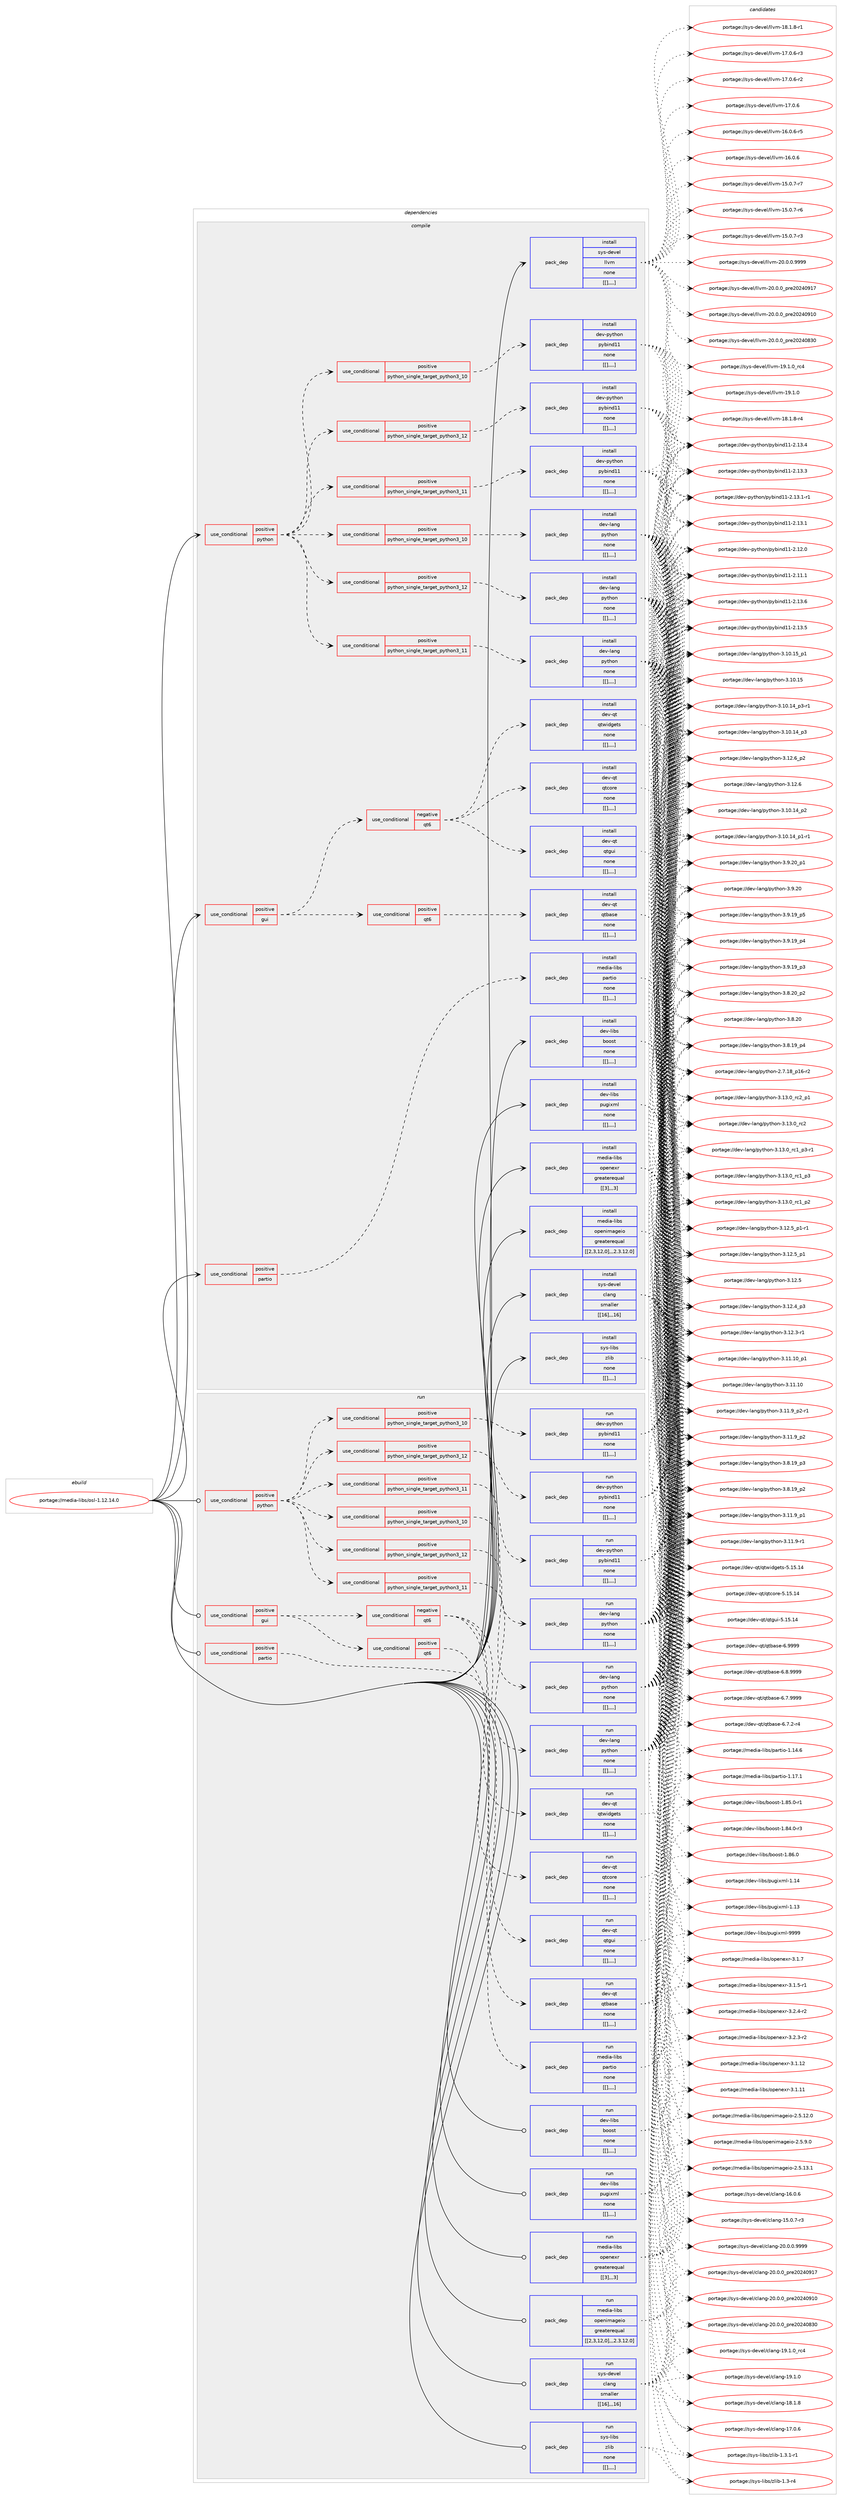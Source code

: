 digraph prolog {

# *************
# Graph options
# *************

newrank=true;
concentrate=true;
compound=true;
graph [rankdir=LR,fontname=Helvetica,fontsize=10,ranksep=1.5];#, ranksep=2.5, nodesep=0.2];
edge  [arrowhead=vee];
node  [fontname=Helvetica,fontsize=10];

# **********
# The ebuild
# **********

subgraph cluster_leftcol {
color=gray;
label=<<i>ebuild</i>>;
id [label="portage://media-libs/osl-1.12.14.0", color=red, width=4, href="../media-libs/osl-1.12.14.0.svg"];
}

# ****************
# The dependencies
# ****************

subgraph cluster_midcol {
color=gray;
label=<<i>dependencies</i>>;
subgraph cluster_compile {
fillcolor="#eeeeee";
style=filled;
label=<<i>compile</i>>;
subgraph cond81125 {
dependency315850 [label=<<TABLE BORDER="0" CELLBORDER="1" CELLSPACING="0" CELLPADDING="4"><TR><TD ROWSPAN="3" CELLPADDING="10">use_conditional</TD></TR><TR><TD>positive</TD></TR><TR><TD>gui</TD></TR></TABLE>>, shape=none, color=red];
subgraph cond81126 {
dependency315851 [label=<<TABLE BORDER="0" CELLBORDER="1" CELLSPACING="0" CELLPADDING="4"><TR><TD ROWSPAN="3" CELLPADDING="10">use_conditional</TD></TR><TR><TD>negative</TD></TR><TR><TD>qt6</TD></TR></TABLE>>, shape=none, color=red];
subgraph pack232308 {
dependency315852 [label=<<TABLE BORDER="0" CELLBORDER="1" CELLSPACING="0" CELLPADDING="4" WIDTH="220"><TR><TD ROWSPAN="6" CELLPADDING="30">pack_dep</TD></TR><TR><TD WIDTH="110">install</TD></TR><TR><TD>dev-qt</TD></TR><TR><TD>qtcore</TD></TR><TR><TD>none</TD></TR><TR><TD>[[],,,,]</TD></TR></TABLE>>, shape=none, color=blue];
}
dependency315851:e -> dependency315852:w [weight=20,style="dashed",arrowhead="vee"];
subgraph pack232309 {
dependency315853 [label=<<TABLE BORDER="0" CELLBORDER="1" CELLSPACING="0" CELLPADDING="4" WIDTH="220"><TR><TD ROWSPAN="6" CELLPADDING="30">pack_dep</TD></TR><TR><TD WIDTH="110">install</TD></TR><TR><TD>dev-qt</TD></TR><TR><TD>qtgui</TD></TR><TR><TD>none</TD></TR><TR><TD>[[],,,,]</TD></TR></TABLE>>, shape=none, color=blue];
}
dependency315851:e -> dependency315853:w [weight=20,style="dashed",arrowhead="vee"];
subgraph pack232310 {
dependency315854 [label=<<TABLE BORDER="0" CELLBORDER="1" CELLSPACING="0" CELLPADDING="4" WIDTH="220"><TR><TD ROWSPAN="6" CELLPADDING="30">pack_dep</TD></TR><TR><TD WIDTH="110">install</TD></TR><TR><TD>dev-qt</TD></TR><TR><TD>qtwidgets</TD></TR><TR><TD>none</TD></TR><TR><TD>[[],,,,]</TD></TR></TABLE>>, shape=none, color=blue];
}
dependency315851:e -> dependency315854:w [weight=20,style="dashed",arrowhead="vee"];
}
dependency315850:e -> dependency315851:w [weight=20,style="dashed",arrowhead="vee"];
subgraph cond81127 {
dependency315855 [label=<<TABLE BORDER="0" CELLBORDER="1" CELLSPACING="0" CELLPADDING="4"><TR><TD ROWSPAN="3" CELLPADDING="10">use_conditional</TD></TR><TR><TD>positive</TD></TR><TR><TD>qt6</TD></TR></TABLE>>, shape=none, color=red];
subgraph pack232311 {
dependency315856 [label=<<TABLE BORDER="0" CELLBORDER="1" CELLSPACING="0" CELLPADDING="4" WIDTH="220"><TR><TD ROWSPAN="6" CELLPADDING="30">pack_dep</TD></TR><TR><TD WIDTH="110">install</TD></TR><TR><TD>dev-qt</TD></TR><TR><TD>qtbase</TD></TR><TR><TD>none</TD></TR><TR><TD>[[],,,,]</TD></TR></TABLE>>, shape=none, color=blue];
}
dependency315855:e -> dependency315856:w [weight=20,style="dashed",arrowhead="vee"];
}
dependency315850:e -> dependency315855:w [weight=20,style="dashed",arrowhead="vee"];
}
id:e -> dependency315850:w [weight=20,style="solid",arrowhead="vee"];
subgraph cond81128 {
dependency315857 [label=<<TABLE BORDER="0" CELLBORDER="1" CELLSPACING="0" CELLPADDING="4"><TR><TD ROWSPAN="3" CELLPADDING="10">use_conditional</TD></TR><TR><TD>positive</TD></TR><TR><TD>partio</TD></TR></TABLE>>, shape=none, color=red];
subgraph pack232312 {
dependency315858 [label=<<TABLE BORDER="0" CELLBORDER="1" CELLSPACING="0" CELLPADDING="4" WIDTH="220"><TR><TD ROWSPAN="6" CELLPADDING="30">pack_dep</TD></TR><TR><TD WIDTH="110">install</TD></TR><TR><TD>media-libs</TD></TR><TR><TD>partio</TD></TR><TR><TD>none</TD></TR><TR><TD>[[],,,,]</TD></TR></TABLE>>, shape=none, color=blue];
}
dependency315857:e -> dependency315858:w [weight=20,style="dashed",arrowhead="vee"];
}
id:e -> dependency315857:w [weight=20,style="solid",arrowhead="vee"];
subgraph cond81129 {
dependency315859 [label=<<TABLE BORDER="0" CELLBORDER="1" CELLSPACING="0" CELLPADDING="4"><TR><TD ROWSPAN="3" CELLPADDING="10">use_conditional</TD></TR><TR><TD>positive</TD></TR><TR><TD>python</TD></TR></TABLE>>, shape=none, color=red];
subgraph cond81130 {
dependency315860 [label=<<TABLE BORDER="0" CELLBORDER="1" CELLSPACING="0" CELLPADDING="4"><TR><TD ROWSPAN="3" CELLPADDING="10">use_conditional</TD></TR><TR><TD>positive</TD></TR><TR><TD>python_single_target_python3_10</TD></TR></TABLE>>, shape=none, color=red];
subgraph pack232313 {
dependency315861 [label=<<TABLE BORDER="0" CELLBORDER="1" CELLSPACING="0" CELLPADDING="4" WIDTH="220"><TR><TD ROWSPAN="6" CELLPADDING="30">pack_dep</TD></TR><TR><TD WIDTH="110">install</TD></TR><TR><TD>dev-lang</TD></TR><TR><TD>python</TD></TR><TR><TD>none</TD></TR><TR><TD>[[],,,,]</TD></TR></TABLE>>, shape=none, color=blue];
}
dependency315860:e -> dependency315861:w [weight=20,style="dashed",arrowhead="vee"];
}
dependency315859:e -> dependency315860:w [weight=20,style="dashed",arrowhead="vee"];
subgraph cond81131 {
dependency315862 [label=<<TABLE BORDER="0" CELLBORDER="1" CELLSPACING="0" CELLPADDING="4"><TR><TD ROWSPAN="3" CELLPADDING="10">use_conditional</TD></TR><TR><TD>positive</TD></TR><TR><TD>python_single_target_python3_11</TD></TR></TABLE>>, shape=none, color=red];
subgraph pack232314 {
dependency315863 [label=<<TABLE BORDER="0" CELLBORDER="1" CELLSPACING="0" CELLPADDING="4" WIDTH="220"><TR><TD ROWSPAN="6" CELLPADDING="30">pack_dep</TD></TR><TR><TD WIDTH="110">install</TD></TR><TR><TD>dev-lang</TD></TR><TR><TD>python</TD></TR><TR><TD>none</TD></TR><TR><TD>[[],,,,]</TD></TR></TABLE>>, shape=none, color=blue];
}
dependency315862:e -> dependency315863:w [weight=20,style="dashed",arrowhead="vee"];
}
dependency315859:e -> dependency315862:w [weight=20,style="dashed",arrowhead="vee"];
subgraph cond81132 {
dependency315864 [label=<<TABLE BORDER="0" CELLBORDER="1" CELLSPACING="0" CELLPADDING="4"><TR><TD ROWSPAN="3" CELLPADDING="10">use_conditional</TD></TR><TR><TD>positive</TD></TR><TR><TD>python_single_target_python3_12</TD></TR></TABLE>>, shape=none, color=red];
subgraph pack232315 {
dependency315865 [label=<<TABLE BORDER="0" CELLBORDER="1" CELLSPACING="0" CELLPADDING="4" WIDTH="220"><TR><TD ROWSPAN="6" CELLPADDING="30">pack_dep</TD></TR><TR><TD WIDTH="110">install</TD></TR><TR><TD>dev-lang</TD></TR><TR><TD>python</TD></TR><TR><TD>none</TD></TR><TR><TD>[[],,,,]</TD></TR></TABLE>>, shape=none, color=blue];
}
dependency315864:e -> dependency315865:w [weight=20,style="dashed",arrowhead="vee"];
}
dependency315859:e -> dependency315864:w [weight=20,style="dashed",arrowhead="vee"];
subgraph cond81133 {
dependency315866 [label=<<TABLE BORDER="0" CELLBORDER="1" CELLSPACING="0" CELLPADDING="4"><TR><TD ROWSPAN="3" CELLPADDING="10">use_conditional</TD></TR><TR><TD>positive</TD></TR><TR><TD>python_single_target_python3_10</TD></TR></TABLE>>, shape=none, color=red];
subgraph pack232316 {
dependency315867 [label=<<TABLE BORDER="0" CELLBORDER="1" CELLSPACING="0" CELLPADDING="4" WIDTH="220"><TR><TD ROWSPAN="6" CELLPADDING="30">pack_dep</TD></TR><TR><TD WIDTH="110">install</TD></TR><TR><TD>dev-python</TD></TR><TR><TD>pybind11</TD></TR><TR><TD>none</TD></TR><TR><TD>[[],,,,]</TD></TR></TABLE>>, shape=none, color=blue];
}
dependency315866:e -> dependency315867:w [weight=20,style="dashed",arrowhead="vee"];
}
dependency315859:e -> dependency315866:w [weight=20,style="dashed",arrowhead="vee"];
subgraph cond81134 {
dependency315868 [label=<<TABLE BORDER="0" CELLBORDER="1" CELLSPACING="0" CELLPADDING="4"><TR><TD ROWSPAN="3" CELLPADDING="10">use_conditional</TD></TR><TR><TD>positive</TD></TR><TR><TD>python_single_target_python3_11</TD></TR></TABLE>>, shape=none, color=red];
subgraph pack232317 {
dependency315869 [label=<<TABLE BORDER="0" CELLBORDER="1" CELLSPACING="0" CELLPADDING="4" WIDTH="220"><TR><TD ROWSPAN="6" CELLPADDING="30">pack_dep</TD></TR><TR><TD WIDTH="110">install</TD></TR><TR><TD>dev-python</TD></TR><TR><TD>pybind11</TD></TR><TR><TD>none</TD></TR><TR><TD>[[],,,,]</TD></TR></TABLE>>, shape=none, color=blue];
}
dependency315868:e -> dependency315869:w [weight=20,style="dashed",arrowhead="vee"];
}
dependency315859:e -> dependency315868:w [weight=20,style="dashed",arrowhead="vee"];
subgraph cond81135 {
dependency315870 [label=<<TABLE BORDER="0" CELLBORDER="1" CELLSPACING="0" CELLPADDING="4"><TR><TD ROWSPAN="3" CELLPADDING="10">use_conditional</TD></TR><TR><TD>positive</TD></TR><TR><TD>python_single_target_python3_12</TD></TR></TABLE>>, shape=none, color=red];
subgraph pack232318 {
dependency315871 [label=<<TABLE BORDER="0" CELLBORDER="1" CELLSPACING="0" CELLPADDING="4" WIDTH="220"><TR><TD ROWSPAN="6" CELLPADDING="30">pack_dep</TD></TR><TR><TD WIDTH="110">install</TD></TR><TR><TD>dev-python</TD></TR><TR><TD>pybind11</TD></TR><TR><TD>none</TD></TR><TR><TD>[[],,,,]</TD></TR></TABLE>>, shape=none, color=blue];
}
dependency315870:e -> dependency315871:w [weight=20,style="dashed",arrowhead="vee"];
}
dependency315859:e -> dependency315870:w [weight=20,style="dashed",arrowhead="vee"];
}
id:e -> dependency315859:w [weight=20,style="solid",arrowhead="vee"];
subgraph pack232319 {
dependency315872 [label=<<TABLE BORDER="0" CELLBORDER="1" CELLSPACING="0" CELLPADDING="4" WIDTH="220"><TR><TD ROWSPAN="6" CELLPADDING="30">pack_dep</TD></TR><TR><TD WIDTH="110">install</TD></TR><TR><TD>dev-libs</TD></TR><TR><TD>boost</TD></TR><TR><TD>none</TD></TR><TR><TD>[[],,,,]</TD></TR></TABLE>>, shape=none, color=blue];
}
id:e -> dependency315872:w [weight=20,style="solid",arrowhead="vee"];
subgraph pack232320 {
dependency315873 [label=<<TABLE BORDER="0" CELLBORDER="1" CELLSPACING="0" CELLPADDING="4" WIDTH="220"><TR><TD ROWSPAN="6" CELLPADDING="30">pack_dep</TD></TR><TR><TD WIDTH="110">install</TD></TR><TR><TD>dev-libs</TD></TR><TR><TD>pugixml</TD></TR><TR><TD>none</TD></TR><TR><TD>[[],,,,]</TD></TR></TABLE>>, shape=none, color=blue];
}
id:e -> dependency315873:w [weight=20,style="solid",arrowhead="vee"];
subgraph pack232321 {
dependency315874 [label=<<TABLE BORDER="0" CELLBORDER="1" CELLSPACING="0" CELLPADDING="4" WIDTH="220"><TR><TD ROWSPAN="6" CELLPADDING="30">pack_dep</TD></TR><TR><TD WIDTH="110">install</TD></TR><TR><TD>media-libs</TD></TR><TR><TD>openexr</TD></TR><TR><TD>greaterequal</TD></TR><TR><TD>[[3],,,3]</TD></TR></TABLE>>, shape=none, color=blue];
}
id:e -> dependency315874:w [weight=20,style="solid",arrowhead="vee"];
subgraph pack232322 {
dependency315875 [label=<<TABLE BORDER="0" CELLBORDER="1" CELLSPACING="0" CELLPADDING="4" WIDTH="220"><TR><TD ROWSPAN="6" CELLPADDING="30">pack_dep</TD></TR><TR><TD WIDTH="110">install</TD></TR><TR><TD>media-libs</TD></TR><TR><TD>openimageio</TD></TR><TR><TD>greaterequal</TD></TR><TR><TD>[[2,3,12,0],,,2.3.12.0]</TD></TR></TABLE>>, shape=none, color=blue];
}
id:e -> dependency315875:w [weight=20,style="solid",arrowhead="vee"];
subgraph pack232323 {
dependency315876 [label=<<TABLE BORDER="0" CELLBORDER="1" CELLSPACING="0" CELLPADDING="4" WIDTH="220"><TR><TD ROWSPAN="6" CELLPADDING="30">pack_dep</TD></TR><TR><TD WIDTH="110">install</TD></TR><TR><TD>sys-devel</TD></TR><TR><TD>clang</TD></TR><TR><TD>smaller</TD></TR><TR><TD>[[16],,,16]</TD></TR></TABLE>>, shape=none, color=blue];
}
id:e -> dependency315876:w [weight=20,style="solid",arrowhead="vee"];
subgraph pack232324 {
dependency315877 [label=<<TABLE BORDER="0" CELLBORDER="1" CELLSPACING="0" CELLPADDING="4" WIDTH="220"><TR><TD ROWSPAN="6" CELLPADDING="30">pack_dep</TD></TR><TR><TD WIDTH="110">install</TD></TR><TR><TD>sys-libs</TD></TR><TR><TD>zlib</TD></TR><TR><TD>none</TD></TR><TR><TD>[[],,,,]</TD></TR></TABLE>>, shape=none, color=blue];
}
id:e -> dependency315877:w [weight=20,style="solid",arrowhead="vee"];
subgraph pack232325 {
dependency315878 [label=<<TABLE BORDER="0" CELLBORDER="1" CELLSPACING="0" CELLPADDING="4" WIDTH="220"><TR><TD ROWSPAN="6" CELLPADDING="30">pack_dep</TD></TR><TR><TD WIDTH="110">install</TD></TR><TR><TD>sys-devel</TD></TR><TR><TD>llvm</TD></TR><TR><TD>none</TD></TR><TR><TD>[[],,,,]</TD></TR></TABLE>>, shape=none, color=blue];
}
id:e -> dependency315878:w [weight=20,style="solid",arrowhead="vee"];
}
subgraph cluster_compileandrun {
fillcolor="#eeeeee";
style=filled;
label=<<i>compile and run</i>>;
}
subgraph cluster_run {
fillcolor="#eeeeee";
style=filled;
label=<<i>run</i>>;
subgraph cond81136 {
dependency315879 [label=<<TABLE BORDER="0" CELLBORDER="1" CELLSPACING="0" CELLPADDING="4"><TR><TD ROWSPAN="3" CELLPADDING="10">use_conditional</TD></TR><TR><TD>positive</TD></TR><TR><TD>gui</TD></TR></TABLE>>, shape=none, color=red];
subgraph cond81137 {
dependency315880 [label=<<TABLE BORDER="0" CELLBORDER="1" CELLSPACING="0" CELLPADDING="4"><TR><TD ROWSPAN="3" CELLPADDING="10">use_conditional</TD></TR><TR><TD>negative</TD></TR><TR><TD>qt6</TD></TR></TABLE>>, shape=none, color=red];
subgraph pack232326 {
dependency315881 [label=<<TABLE BORDER="0" CELLBORDER="1" CELLSPACING="0" CELLPADDING="4" WIDTH="220"><TR><TD ROWSPAN="6" CELLPADDING="30">pack_dep</TD></TR><TR><TD WIDTH="110">run</TD></TR><TR><TD>dev-qt</TD></TR><TR><TD>qtcore</TD></TR><TR><TD>none</TD></TR><TR><TD>[[],,,,]</TD></TR></TABLE>>, shape=none, color=blue];
}
dependency315880:e -> dependency315881:w [weight=20,style="dashed",arrowhead="vee"];
subgraph pack232327 {
dependency315882 [label=<<TABLE BORDER="0" CELLBORDER="1" CELLSPACING="0" CELLPADDING="4" WIDTH="220"><TR><TD ROWSPAN="6" CELLPADDING="30">pack_dep</TD></TR><TR><TD WIDTH="110">run</TD></TR><TR><TD>dev-qt</TD></TR><TR><TD>qtgui</TD></TR><TR><TD>none</TD></TR><TR><TD>[[],,,,]</TD></TR></TABLE>>, shape=none, color=blue];
}
dependency315880:e -> dependency315882:w [weight=20,style="dashed",arrowhead="vee"];
subgraph pack232328 {
dependency315883 [label=<<TABLE BORDER="0" CELLBORDER="1" CELLSPACING="0" CELLPADDING="4" WIDTH="220"><TR><TD ROWSPAN="6" CELLPADDING="30">pack_dep</TD></TR><TR><TD WIDTH="110">run</TD></TR><TR><TD>dev-qt</TD></TR><TR><TD>qtwidgets</TD></TR><TR><TD>none</TD></TR><TR><TD>[[],,,,]</TD></TR></TABLE>>, shape=none, color=blue];
}
dependency315880:e -> dependency315883:w [weight=20,style="dashed",arrowhead="vee"];
}
dependency315879:e -> dependency315880:w [weight=20,style="dashed",arrowhead="vee"];
subgraph cond81138 {
dependency315884 [label=<<TABLE BORDER="0" CELLBORDER="1" CELLSPACING="0" CELLPADDING="4"><TR><TD ROWSPAN="3" CELLPADDING="10">use_conditional</TD></TR><TR><TD>positive</TD></TR><TR><TD>qt6</TD></TR></TABLE>>, shape=none, color=red];
subgraph pack232329 {
dependency315885 [label=<<TABLE BORDER="0" CELLBORDER="1" CELLSPACING="0" CELLPADDING="4" WIDTH="220"><TR><TD ROWSPAN="6" CELLPADDING="30">pack_dep</TD></TR><TR><TD WIDTH="110">run</TD></TR><TR><TD>dev-qt</TD></TR><TR><TD>qtbase</TD></TR><TR><TD>none</TD></TR><TR><TD>[[],,,,]</TD></TR></TABLE>>, shape=none, color=blue];
}
dependency315884:e -> dependency315885:w [weight=20,style="dashed",arrowhead="vee"];
}
dependency315879:e -> dependency315884:w [weight=20,style="dashed",arrowhead="vee"];
}
id:e -> dependency315879:w [weight=20,style="solid",arrowhead="odot"];
subgraph cond81139 {
dependency315886 [label=<<TABLE BORDER="0" CELLBORDER="1" CELLSPACING="0" CELLPADDING="4"><TR><TD ROWSPAN="3" CELLPADDING="10">use_conditional</TD></TR><TR><TD>positive</TD></TR><TR><TD>partio</TD></TR></TABLE>>, shape=none, color=red];
subgraph pack232330 {
dependency315887 [label=<<TABLE BORDER="0" CELLBORDER="1" CELLSPACING="0" CELLPADDING="4" WIDTH="220"><TR><TD ROWSPAN="6" CELLPADDING="30">pack_dep</TD></TR><TR><TD WIDTH="110">run</TD></TR><TR><TD>media-libs</TD></TR><TR><TD>partio</TD></TR><TR><TD>none</TD></TR><TR><TD>[[],,,,]</TD></TR></TABLE>>, shape=none, color=blue];
}
dependency315886:e -> dependency315887:w [weight=20,style="dashed",arrowhead="vee"];
}
id:e -> dependency315886:w [weight=20,style="solid",arrowhead="odot"];
subgraph cond81140 {
dependency315888 [label=<<TABLE BORDER="0" CELLBORDER="1" CELLSPACING="0" CELLPADDING="4"><TR><TD ROWSPAN="3" CELLPADDING="10">use_conditional</TD></TR><TR><TD>positive</TD></TR><TR><TD>python</TD></TR></TABLE>>, shape=none, color=red];
subgraph cond81141 {
dependency315889 [label=<<TABLE BORDER="0" CELLBORDER="1" CELLSPACING="0" CELLPADDING="4"><TR><TD ROWSPAN="3" CELLPADDING="10">use_conditional</TD></TR><TR><TD>positive</TD></TR><TR><TD>python_single_target_python3_10</TD></TR></TABLE>>, shape=none, color=red];
subgraph pack232331 {
dependency315890 [label=<<TABLE BORDER="0" CELLBORDER="1" CELLSPACING="0" CELLPADDING="4" WIDTH="220"><TR><TD ROWSPAN="6" CELLPADDING="30">pack_dep</TD></TR><TR><TD WIDTH="110">run</TD></TR><TR><TD>dev-lang</TD></TR><TR><TD>python</TD></TR><TR><TD>none</TD></TR><TR><TD>[[],,,,]</TD></TR></TABLE>>, shape=none, color=blue];
}
dependency315889:e -> dependency315890:w [weight=20,style="dashed",arrowhead="vee"];
}
dependency315888:e -> dependency315889:w [weight=20,style="dashed",arrowhead="vee"];
subgraph cond81142 {
dependency315891 [label=<<TABLE BORDER="0" CELLBORDER="1" CELLSPACING="0" CELLPADDING="4"><TR><TD ROWSPAN="3" CELLPADDING="10">use_conditional</TD></TR><TR><TD>positive</TD></TR><TR><TD>python_single_target_python3_11</TD></TR></TABLE>>, shape=none, color=red];
subgraph pack232332 {
dependency315892 [label=<<TABLE BORDER="0" CELLBORDER="1" CELLSPACING="0" CELLPADDING="4" WIDTH="220"><TR><TD ROWSPAN="6" CELLPADDING="30">pack_dep</TD></TR><TR><TD WIDTH="110">run</TD></TR><TR><TD>dev-lang</TD></TR><TR><TD>python</TD></TR><TR><TD>none</TD></TR><TR><TD>[[],,,,]</TD></TR></TABLE>>, shape=none, color=blue];
}
dependency315891:e -> dependency315892:w [weight=20,style="dashed",arrowhead="vee"];
}
dependency315888:e -> dependency315891:w [weight=20,style="dashed",arrowhead="vee"];
subgraph cond81143 {
dependency315893 [label=<<TABLE BORDER="0" CELLBORDER="1" CELLSPACING="0" CELLPADDING="4"><TR><TD ROWSPAN="3" CELLPADDING="10">use_conditional</TD></TR><TR><TD>positive</TD></TR><TR><TD>python_single_target_python3_12</TD></TR></TABLE>>, shape=none, color=red];
subgraph pack232333 {
dependency315894 [label=<<TABLE BORDER="0" CELLBORDER="1" CELLSPACING="0" CELLPADDING="4" WIDTH="220"><TR><TD ROWSPAN="6" CELLPADDING="30">pack_dep</TD></TR><TR><TD WIDTH="110">run</TD></TR><TR><TD>dev-lang</TD></TR><TR><TD>python</TD></TR><TR><TD>none</TD></TR><TR><TD>[[],,,,]</TD></TR></TABLE>>, shape=none, color=blue];
}
dependency315893:e -> dependency315894:w [weight=20,style="dashed",arrowhead="vee"];
}
dependency315888:e -> dependency315893:w [weight=20,style="dashed",arrowhead="vee"];
subgraph cond81144 {
dependency315895 [label=<<TABLE BORDER="0" CELLBORDER="1" CELLSPACING="0" CELLPADDING="4"><TR><TD ROWSPAN="3" CELLPADDING="10">use_conditional</TD></TR><TR><TD>positive</TD></TR><TR><TD>python_single_target_python3_10</TD></TR></TABLE>>, shape=none, color=red];
subgraph pack232334 {
dependency315896 [label=<<TABLE BORDER="0" CELLBORDER="1" CELLSPACING="0" CELLPADDING="4" WIDTH="220"><TR><TD ROWSPAN="6" CELLPADDING="30">pack_dep</TD></TR><TR><TD WIDTH="110">run</TD></TR><TR><TD>dev-python</TD></TR><TR><TD>pybind11</TD></TR><TR><TD>none</TD></TR><TR><TD>[[],,,,]</TD></TR></TABLE>>, shape=none, color=blue];
}
dependency315895:e -> dependency315896:w [weight=20,style="dashed",arrowhead="vee"];
}
dependency315888:e -> dependency315895:w [weight=20,style="dashed",arrowhead="vee"];
subgraph cond81145 {
dependency315897 [label=<<TABLE BORDER="0" CELLBORDER="1" CELLSPACING="0" CELLPADDING="4"><TR><TD ROWSPAN="3" CELLPADDING="10">use_conditional</TD></TR><TR><TD>positive</TD></TR><TR><TD>python_single_target_python3_11</TD></TR></TABLE>>, shape=none, color=red];
subgraph pack232335 {
dependency315898 [label=<<TABLE BORDER="0" CELLBORDER="1" CELLSPACING="0" CELLPADDING="4" WIDTH="220"><TR><TD ROWSPAN="6" CELLPADDING="30">pack_dep</TD></TR><TR><TD WIDTH="110">run</TD></TR><TR><TD>dev-python</TD></TR><TR><TD>pybind11</TD></TR><TR><TD>none</TD></TR><TR><TD>[[],,,,]</TD></TR></TABLE>>, shape=none, color=blue];
}
dependency315897:e -> dependency315898:w [weight=20,style="dashed",arrowhead="vee"];
}
dependency315888:e -> dependency315897:w [weight=20,style="dashed",arrowhead="vee"];
subgraph cond81146 {
dependency315899 [label=<<TABLE BORDER="0" CELLBORDER="1" CELLSPACING="0" CELLPADDING="4"><TR><TD ROWSPAN="3" CELLPADDING="10">use_conditional</TD></TR><TR><TD>positive</TD></TR><TR><TD>python_single_target_python3_12</TD></TR></TABLE>>, shape=none, color=red];
subgraph pack232336 {
dependency315900 [label=<<TABLE BORDER="0" CELLBORDER="1" CELLSPACING="0" CELLPADDING="4" WIDTH="220"><TR><TD ROWSPAN="6" CELLPADDING="30">pack_dep</TD></TR><TR><TD WIDTH="110">run</TD></TR><TR><TD>dev-python</TD></TR><TR><TD>pybind11</TD></TR><TR><TD>none</TD></TR><TR><TD>[[],,,,]</TD></TR></TABLE>>, shape=none, color=blue];
}
dependency315899:e -> dependency315900:w [weight=20,style="dashed",arrowhead="vee"];
}
dependency315888:e -> dependency315899:w [weight=20,style="dashed",arrowhead="vee"];
}
id:e -> dependency315888:w [weight=20,style="solid",arrowhead="odot"];
subgraph pack232337 {
dependency315901 [label=<<TABLE BORDER="0" CELLBORDER="1" CELLSPACING="0" CELLPADDING="4" WIDTH="220"><TR><TD ROWSPAN="6" CELLPADDING="30">pack_dep</TD></TR><TR><TD WIDTH="110">run</TD></TR><TR><TD>dev-libs</TD></TR><TR><TD>boost</TD></TR><TR><TD>none</TD></TR><TR><TD>[[],,,,]</TD></TR></TABLE>>, shape=none, color=blue];
}
id:e -> dependency315901:w [weight=20,style="solid",arrowhead="odot"];
subgraph pack232338 {
dependency315902 [label=<<TABLE BORDER="0" CELLBORDER="1" CELLSPACING="0" CELLPADDING="4" WIDTH="220"><TR><TD ROWSPAN="6" CELLPADDING="30">pack_dep</TD></TR><TR><TD WIDTH="110">run</TD></TR><TR><TD>dev-libs</TD></TR><TR><TD>pugixml</TD></TR><TR><TD>none</TD></TR><TR><TD>[[],,,,]</TD></TR></TABLE>>, shape=none, color=blue];
}
id:e -> dependency315902:w [weight=20,style="solid",arrowhead="odot"];
subgraph pack232339 {
dependency315903 [label=<<TABLE BORDER="0" CELLBORDER="1" CELLSPACING="0" CELLPADDING="4" WIDTH="220"><TR><TD ROWSPAN="6" CELLPADDING="30">pack_dep</TD></TR><TR><TD WIDTH="110">run</TD></TR><TR><TD>media-libs</TD></TR><TR><TD>openexr</TD></TR><TR><TD>greaterequal</TD></TR><TR><TD>[[3],,,3]</TD></TR></TABLE>>, shape=none, color=blue];
}
id:e -> dependency315903:w [weight=20,style="solid",arrowhead="odot"];
subgraph pack232340 {
dependency315904 [label=<<TABLE BORDER="0" CELLBORDER="1" CELLSPACING="0" CELLPADDING="4" WIDTH="220"><TR><TD ROWSPAN="6" CELLPADDING="30">pack_dep</TD></TR><TR><TD WIDTH="110">run</TD></TR><TR><TD>media-libs</TD></TR><TR><TD>openimageio</TD></TR><TR><TD>greaterequal</TD></TR><TR><TD>[[2,3,12,0],,,2.3.12.0]</TD></TR></TABLE>>, shape=none, color=blue];
}
id:e -> dependency315904:w [weight=20,style="solid",arrowhead="odot"];
subgraph pack232341 {
dependency315905 [label=<<TABLE BORDER="0" CELLBORDER="1" CELLSPACING="0" CELLPADDING="4" WIDTH="220"><TR><TD ROWSPAN="6" CELLPADDING="30">pack_dep</TD></TR><TR><TD WIDTH="110">run</TD></TR><TR><TD>sys-devel</TD></TR><TR><TD>clang</TD></TR><TR><TD>smaller</TD></TR><TR><TD>[[16],,,16]</TD></TR></TABLE>>, shape=none, color=blue];
}
id:e -> dependency315905:w [weight=20,style="solid",arrowhead="odot"];
subgraph pack232342 {
dependency315906 [label=<<TABLE BORDER="0" CELLBORDER="1" CELLSPACING="0" CELLPADDING="4" WIDTH="220"><TR><TD ROWSPAN="6" CELLPADDING="30">pack_dep</TD></TR><TR><TD WIDTH="110">run</TD></TR><TR><TD>sys-libs</TD></TR><TR><TD>zlib</TD></TR><TR><TD>none</TD></TR><TR><TD>[[],,,,]</TD></TR></TABLE>>, shape=none, color=blue];
}
id:e -> dependency315906:w [weight=20,style="solid",arrowhead="odot"];
}
}

# **************
# The candidates
# **************

subgraph cluster_choices {
rank=same;
color=gray;
label=<<i>candidates</i>>;

subgraph choice232308 {
color=black;
nodesep=1;
choice1001011184511311647113116991111141014553464953464952 [label="portage://dev-qt/qtcore-5.15.14", color=red, width=4,href="../dev-qt/qtcore-5.15.14.svg"];
dependency315852:e -> choice1001011184511311647113116991111141014553464953464952:w [style=dotted,weight="100"];
}
subgraph choice232309 {
color=black;
nodesep=1;
choice10010111845113116471131161031171054553464953464952 [label="portage://dev-qt/qtgui-5.15.14", color=red, width=4,href="../dev-qt/qtgui-5.15.14.svg"];
dependency315853:e -> choice10010111845113116471131161031171054553464953464952:w [style=dotted,weight="100"];
}
subgraph choice232310 {
color=black;
nodesep=1;
choice10010111845113116471131161191051001031011161154553464953464952 [label="portage://dev-qt/qtwidgets-5.15.14", color=red, width=4,href="../dev-qt/qtwidgets-5.15.14.svg"];
dependency315854:e -> choice10010111845113116471131161191051001031011161154553464953464952:w [style=dotted,weight="100"];
}
subgraph choice232311 {
color=black;
nodesep=1;
choice1001011184511311647113116989711510145544657575757 [label="portage://dev-qt/qtbase-6.9999", color=red, width=4,href="../dev-qt/qtbase-6.9999.svg"];
choice10010111845113116471131169897115101455446564657575757 [label="portage://dev-qt/qtbase-6.8.9999", color=red, width=4,href="../dev-qt/qtbase-6.8.9999.svg"];
choice10010111845113116471131169897115101455446554657575757 [label="portage://dev-qt/qtbase-6.7.9999", color=red, width=4,href="../dev-qt/qtbase-6.7.9999.svg"];
choice100101118451131164711311698971151014554465546504511452 [label="portage://dev-qt/qtbase-6.7.2-r4", color=red, width=4,href="../dev-qt/qtbase-6.7.2-r4.svg"];
dependency315856:e -> choice1001011184511311647113116989711510145544657575757:w [style=dotted,weight="100"];
dependency315856:e -> choice10010111845113116471131169897115101455446564657575757:w [style=dotted,weight="100"];
dependency315856:e -> choice10010111845113116471131169897115101455446554657575757:w [style=dotted,weight="100"];
dependency315856:e -> choice100101118451131164711311698971151014554465546504511452:w [style=dotted,weight="100"];
}
subgraph choice232312 {
color=black;
nodesep=1;
choice109101100105974510810598115471129711411610511145494649554649 [label="portage://media-libs/partio-1.17.1", color=red, width=4,href="../media-libs/partio-1.17.1.svg"];
choice109101100105974510810598115471129711411610511145494649524654 [label="portage://media-libs/partio-1.14.6", color=red, width=4,href="../media-libs/partio-1.14.6.svg"];
dependency315858:e -> choice109101100105974510810598115471129711411610511145494649554649:w [style=dotted,weight="100"];
dependency315858:e -> choice109101100105974510810598115471129711411610511145494649524654:w [style=dotted,weight="100"];
}
subgraph choice232313 {
color=black;
nodesep=1;
choice100101118451089711010347112121116104111110455146495146489511499509511249 [label="portage://dev-lang/python-3.13.0_rc2_p1", color=red, width=4,href="../dev-lang/python-3.13.0_rc2_p1.svg"];
choice10010111845108971101034711212111610411111045514649514648951149950 [label="portage://dev-lang/python-3.13.0_rc2", color=red, width=4,href="../dev-lang/python-3.13.0_rc2.svg"];
choice1001011184510897110103471121211161041111104551464951464895114994995112514511449 [label="portage://dev-lang/python-3.13.0_rc1_p3-r1", color=red, width=4,href="../dev-lang/python-3.13.0_rc1_p3-r1.svg"];
choice100101118451089711010347112121116104111110455146495146489511499499511251 [label="portage://dev-lang/python-3.13.0_rc1_p3", color=red, width=4,href="../dev-lang/python-3.13.0_rc1_p3.svg"];
choice100101118451089711010347112121116104111110455146495146489511499499511250 [label="portage://dev-lang/python-3.13.0_rc1_p2", color=red, width=4,href="../dev-lang/python-3.13.0_rc1_p2.svg"];
choice100101118451089711010347112121116104111110455146495046549511250 [label="portage://dev-lang/python-3.12.6_p2", color=red, width=4,href="../dev-lang/python-3.12.6_p2.svg"];
choice10010111845108971101034711212111610411111045514649504654 [label="portage://dev-lang/python-3.12.6", color=red, width=4,href="../dev-lang/python-3.12.6.svg"];
choice1001011184510897110103471121211161041111104551464950465395112494511449 [label="portage://dev-lang/python-3.12.5_p1-r1", color=red, width=4,href="../dev-lang/python-3.12.5_p1-r1.svg"];
choice100101118451089711010347112121116104111110455146495046539511249 [label="portage://dev-lang/python-3.12.5_p1", color=red, width=4,href="../dev-lang/python-3.12.5_p1.svg"];
choice10010111845108971101034711212111610411111045514649504653 [label="portage://dev-lang/python-3.12.5", color=red, width=4,href="../dev-lang/python-3.12.5.svg"];
choice100101118451089711010347112121116104111110455146495046529511251 [label="portage://dev-lang/python-3.12.4_p3", color=red, width=4,href="../dev-lang/python-3.12.4_p3.svg"];
choice100101118451089711010347112121116104111110455146495046514511449 [label="portage://dev-lang/python-3.12.3-r1", color=red, width=4,href="../dev-lang/python-3.12.3-r1.svg"];
choice10010111845108971101034711212111610411111045514649494649489511249 [label="portage://dev-lang/python-3.11.10_p1", color=red, width=4,href="../dev-lang/python-3.11.10_p1.svg"];
choice1001011184510897110103471121211161041111104551464949464948 [label="portage://dev-lang/python-3.11.10", color=red, width=4,href="../dev-lang/python-3.11.10.svg"];
choice1001011184510897110103471121211161041111104551464949465795112504511449 [label="portage://dev-lang/python-3.11.9_p2-r1", color=red, width=4,href="../dev-lang/python-3.11.9_p2-r1.svg"];
choice100101118451089711010347112121116104111110455146494946579511250 [label="portage://dev-lang/python-3.11.9_p2", color=red, width=4,href="../dev-lang/python-3.11.9_p2.svg"];
choice100101118451089711010347112121116104111110455146494946579511249 [label="portage://dev-lang/python-3.11.9_p1", color=red, width=4,href="../dev-lang/python-3.11.9_p1.svg"];
choice100101118451089711010347112121116104111110455146494946574511449 [label="portage://dev-lang/python-3.11.9-r1", color=red, width=4,href="../dev-lang/python-3.11.9-r1.svg"];
choice10010111845108971101034711212111610411111045514649484649539511249 [label="portage://dev-lang/python-3.10.15_p1", color=red, width=4,href="../dev-lang/python-3.10.15_p1.svg"];
choice1001011184510897110103471121211161041111104551464948464953 [label="portage://dev-lang/python-3.10.15", color=red, width=4,href="../dev-lang/python-3.10.15.svg"];
choice100101118451089711010347112121116104111110455146494846495295112514511449 [label="portage://dev-lang/python-3.10.14_p3-r1", color=red, width=4,href="../dev-lang/python-3.10.14_p3-r1.svg"];
choice10010111845108971101034711212111610411111045514649484649529511251 [label="portage://dev-lang/python-3.10.14_p3", color=red, width=4,href="../dev-lang/python-3.10.14_p3.svg"];
choice10010111845108971101034711212111610411111045514649484649529511250 [label="portage://dev-lang/python-3.10.14_p2", color=red, width=4,href="../dev-lang/python-3.10.14_p2.svg"];
choice100101118451089711010347112121116104111110455146494846495295112494511449 [label="portage://dev-lang/python-3.10.14_p1-r1", color=red, width=4,href="../dev-lang/python-3.10.14_p1-r1.svg"];
choice100101118451089711010347112121116104111110455146574650489511249 [label="portage://dev-lang/python-3.9.20_p1", color=red, width=4,href="../dev-lang/python-3.9.20_p1.svg"];
choice10010111845108971101034711212111610411111045514657465048 [label="portage://dev-lang/python-3.9.20", color=red, width=4,href="../dev-lang/python-3.9.20.svg"];
choice100101118451089711010347112121116104111110455146574649579511253 [label="portage://dev-lang/python-3.9.19_p5", color=red, width=4,href="../dev-lang/python-3.9.19_p5.svg"];
choice100101118451089711010347112121116104111110455146574649579511252 [label="portage://dev-lang/python-3.9.19_p4", color=red, width=4,href="../dev-lang/python-3.9.19_p4.svg"];
choice100101118451089711010347112121116104111110455146574649579511251 [label="portage://dev-lang/python-3.9.19_p3", color=red, width=4,href="../dev-lang/python-3.9.19_p3.svg"];
choice100101118451089711010347112121116104111110455146564650489511250 [label="portage://dev-lang/python-3.8.20_p2", color=red, width=4,href="../dev-lang/python-3.8.20_p2.svg"];
choice10010111845108971101034711212111610411111045514656465048 [label="portage://dev-lang/python-3.8.20", color=red, width=4,href="../dev-lang/python-3.8.20.svg"];
choice100101118451089711010347112121116104111110455146564649579511252 [label="portage://dev-lang/python-3.8.19_p4", color=red, width=4,href="../dev-lang/python-3.8.19_p4.svg"];
choice100101118451089711010347112121116104111110455146564649579511251 [label="portage://dev-lang/python-3.8.19_p3", color=red, width=4,href="../dev-lang/python-3.8.19_p3.svg"];
choice100101118451089711010347112121116104111110455146564649579511250 [label="portage://dev-lang/python-3.8.19_p2", color=red, width=4,href="../dev-lang/python-3.8.19_p2.svg"];
choice100101118451089711010347112121116104111110455046554649569511249544511450 [label="portage://dev-lang/python-2.7.18_p16-r2", color=red, width=4,href="../dev-lang/python-2.7.18_p16-r2.svg"];
dependency315861:e -> choice100101118451089711010347112121116104111110455146495146489511499509511249:w [style=dotted,weight="100"];
dependency315861:e -> choice10010111845108971101034711212111610411111045514649514648951149950:w [style=dotted,weight="100"];
dependency315861:e -> choice1001011184510897110103471121211161041111104551464951464895114994995112514511449:w [style=dotted,weight="100"];
dependency315861:e -> choice100101118451089711010347112121116104111110455146495146489511499499511251:w [style=dotted,weight="100"];
dependency315861:e -> choice100101118451089711010347112121116104111110455146495146489511499499511250:w [style=dotted,weight="100"];
dependency315861:e -> choice100101118451089711010347112121116104111110455146495046549511250:w [style=dotted,weight="100"];
dependency315861:e -> choice10010111845108971101034711212111610411111045514649504654:w [style=dotted,weight="100"];
dependency315861:e -> choice1001011184510897110103471121211161041111104551464950465395112494511449:w [style=dotted,weight="100"];
dependency315861:e -> choice100101118451089711010347112121116104111110455146495046539511249:w [style=dotted,weight="100"];
dependency315861:e -> choice10010111845108971101034711212111610411111045514649504653:w [style=dotted,weight="100"];
dependency315861:e -> choice100101118451089711010347112121116104111110455146495046529511251:w [style=dotted,weight="100"];
dependency315861:e -> choice100101118451089711010347112121116104111110455146495046514511449:w [style=dotted,weight="100"];
dependency315861:e -> choice10010111845108971101034711212111610411111045514649494649489511249:w [style=dotted,weight="100"];
dependency315861:e -> choice1001011184510897110103471121211161041111104551464949464948:w [style=dotted,weight="100"];
dependency315861:e -> choice1001011184510897110103471121211161041111104551464949465795112504511449:w [style=dotted,weight="100"];
dependency315861:e -> choice100101118451089711010347112121116104111110455146494946579511250:w [style=dotted,weight="100"];
dependency315861:e -> choice100101118451089711010347112121116104111110455146494946579511249:w [style=dotted,weight="100"];
dependency315861:e -> choice100101118451089711010347112121116104111110455146494946574511449:w [style=dotted,weight="100"];
dependency315861:e -> choice10010111845108971101034711212111610411111045514649484649539511249:w [style=dotted,weight="100"];
dependency315861:e -> choice1001011184510897110103471121211161041111104551464948464953:w [style=dotted,weight="100"];
dependency315861:e -> choice100101118451089711010347112121116104111110455146494846495295112514511449:w [style=dotted,weight="100"];
dependency315861:e -> choice10010111845108971101034711212111610411111045514649484649529511251:w [style=dotted,weight="100"];
dependency315861:e -> choice10010111845108971101034711212111610411111045514649484649529511250:w [style=dotted,weight="100"];
dependency315861:e -> choice100101118451089711010347112121116104111110455146494846495295112494511449:w [style=dotted,weight="100"];
dependency315861:e -> choice100101118451089711010347112121116104111110455146574650489511249:w [style=dotted,weight="100"];
dependency315861:e -> choice10010111845108971101034711212111610411111045514657465048:w [style=dotted,weight="100"];
dependency315861:e -> choice100101118451089711010347112121116104111110455146574649579511253:w [style=dotted,weight="100"];
dependency315861:e -> choice100101118451089711010347112121116104111110455146574649579511252:w [style=dotted,weight="100"];
dependency315861:e -> choice100101118451089711010347112121116104111110455146574649579511251:w [style=dotted,weight="100"];
dependency315861:e -> choice100101118451089711010347112121116104111110455146564650489511250:w [style=dotted,weight="100"];
dependency315861:e -> choice10010111845108971101034711212111610411111045514656465048:w [style=dotted,weight="100"];
dependency315861:e -> choice100101118451089711010347112121116104111110455146564649579511252:w [style=dotted,weight="100"];
dependency315861:e -> choice100101118451089711010347112121116104111110455146564649579511251:w [style=dotted,weight="100"];
dependency315861:e -> choice100101118451089711010347112121116104111110455146564649579511250:w [style=dotted,weight="100"];
dependency315861:e -> choice100101118451089711010347112121116104111110455046554649569511249544511450:w [style=dotted,weight="100"];
}
subgraph choice232314 {
color=black;
nodesep=1;
choice100101118451089711010347112121116104111110455146495146489511499509511249 [label="portage://dev-lang/python-3.13.0_rc2_p1", color=red, width=4,href="../dev-lang/python-3.13.0_rc2_p1.svg"];
choice10010111845108971101034711212111610411111045514649514648951149950 [label="portage://dev-lang/python-3.13.0_rc2", color=red, width=4,href="../dev-lang/python-3.13.0_rc2.svg"];
choice1001011184510897110103471121211161041111104551464951464895114994995112514511449 [label="portage://dev-lang/python-3.13.0_rc1_p3-r1", color=red, width=4,href="../dev-lang/python-3.13.0_rc1_p3-r1.svg"];
choice100101118451089711010347112121116104111110455146495146489511499499511251 [label="portage://dev-lang/python-3.13.0_rc1_p3", color=red, width=4,href="../dev-lang/python-3.13.0_rc1_p3.svg"];
choice100101118451089711010347112121116104111110455146495146489511499499511250 [label="portage://dev-lang/python-3.13.0_rc1_p2", color=red, width=4,href="../dev-lang/python-3.13.0_rc1_p2.svg"];
choice100101118451089711010347112121116104111110455146495046549511250 [label="portage://dev-lang/python-3.12.6_p2", color=red, width=4,href="../dev-lang/python-3.12.6_p2.svg"];
choice10010111845108971101034711212111610411111045514649504654 [label="portage://dev-lang/python-3.12.6", color=red, width=4,href="../dev-lang/python-3.12.6.svg"];
choice1001011184510897110103471121211161041111104551464950465395112494511449 [label="portage://dev-lang/python-3.12.5_p1-r1", color=red, width=4,href="../dev-lang/python-3.12.5_p1-r1.svg"];
choice100101118451089711010347112121116104111110455146495046539511249 [label="portage://dev-lang/python-3.12.5_p1", color=red, width=4,href="../dev-lang/python-3.12.5_p1.svg"];
choice10010111845108971101034711212111610411111045514649504653 [label="portage://dev-lang/python-3.12.5", color=red, width=4,href="../dev-lang/python-3.12.5.svg"];
choice100101118451089711010347112121116104111110455146495046529511251 [label="portage://dev-lang/python-3.12.4_p3", color=red, width=4,href="../dev-lang/python-3.12.4_p3.svg"];
choice100101118451089711010347112121116104111110455146495046514511449 [label="portage://dev-lang/python-3.12.3-r1", color=red, width=4,href="../dev-lang/python-3.12.3-r1.svg"];
choice10010111845108971101034711212111610411111045514649494649489511249 [label="portage://dev-lang/python-3.11.10_p1", color=red, width=4,href="../dev-lang/python-3.11.10_p1.svg"];
choice1001011184510897110103471121211161041111104551464949464948 [label="portage://dev-lang/python-3.11.10", color=red, width=4,href="../dev-lang/python-3.11.10.svg"];
choice1001011184510897110103471121211161041111104551464949465795112504511449 [label="portage://dev-lang/python-3.11.9_p2-r1", color=red, width=4,href="../dev-lang/python-3.11.9_p2-r1.svg"];
choice100101118451089711010347112121116104111110455146494946579511250 [label="portage://dev-lang/python-3.11.9_p2", color=red, width=4,href="../dev-lang/python-3.11.9_p2.svg"];
choice100101118451089711010347112121116104111110455146494946579511249 [label="portage://dev-lang/python-3.11.9_p1", color=red, width=4,href="../dev-lang/python-3.11.9_p1.svg"];
choice100101118451089711010347112121116104111110455146494946574511449 [label="portage://dev-lang/python-3.11.9-r1", color=red, width=4,href="../dev-lang/python-3.11.9-r1.svg"];
choice10010111845108971101034711212111610411111045514649484649539511249 [label="portage://dev-lang/python-3.10.15_p1", color=red, width=4,href="../dev-lang/python-3.10.15_p1.svg"];
choice1001011184510897110103471121211161041111104551464948464953 [label="portage://dev-lang/python-3.10.15", color=red, width=4,href="../dev-lang/python-3.10.15.svg"];
choice100101118451089711010347112121116104111110455146494846495295112514511449 [label="portage://dev-lang/python-3.10.14_p3-r1", color=red, width=4,href="../dev-lang/python-3.10.14_p3-r1.svg"];
choice10010111845108971101034711212111610411111045514649484649529511251 [label="portage://dev-lang/python-3.10.14_p3", color=red, width=4,href="../dev-lang/python-3.10.14_p3.svg"];
choice10010111845108971101034711212111610411111045514649484649529511250 [label="portage://dev-lang/python-3.10.14_p2", color=red, width=4,href="../dev-lang/python-3.10.14_p2.svg"];
choice100101118451089711010347112121116104111110455146494846495295112494511449 [label="portage://dev-lang/python-3.10.14_p1-r1", color=red, width=4,href="../dev-lang/python-3.10.14_p1-r1.svg"];
choice100101118451089711010347112121116104111110455146574650489511249 [label="portage://dev-lang/python-3.9.20_p1", color=red, width=4,href="../dev-lang/python-3.9.20_p1.svg"];
choice10010111845108971101034711212111610411111045514657465048 [label="portage://dev-lang/python-3.9.20", color=red, width=4,href="../dev-lang/python-3.9.20.svg"];
choice100101118451089711010347112121116104111110455146574649579511253 [label="portage://dev-lang/python-3.9.19_p5", color=red, width=4,href="../dev-lang/python-3.9.19_p5.svg"];
choice100101118451089711010347112121116104111110455146574649579511252 [label="portage://dev-lang/python-3.9.19_p4", color=red, width=4,href="../dev-lang/python-3.9.19_p4.svg"];
choice100101118451089711010347112121116104111110455146574649579511251 [label="portage://dev-lang/python-3.9.19_p3", color=red, width=4,href="../dev-lang/python-3.9.19_p3.svg"];
choice100101118451089711010347112121116104111110455146564650489511250 [label="portage://dev-lang/python-3.8.20_p2", color=red, width=4,href="../dev-lang/python-3.8.20_p2.svg"];
choice10010111845108971101034711212111610411111045514656465048 [label="portage://dev-lang/python-3.8.20", color=red, width=4,href="../dev-lang/python-3.8.20.svg"];
choice100101118451089711010347112121116104111110455146564649579511252 [label="portage://dev-lang/python-3.8.19_p4", color=red, width=4,href="../dev-lang/python-3.8.19_p4.svg"];
choice100101118451089711010347112121116104111110455146564649579511251 [label="portage://dev-lang/python-3.8.19_p3", color=red, width=4,href="../dev-lang/python-3.8.19_p3.svg"];
choice100101118451089711010347112121116104111110455146564649579511250 [label="portage://dev-lang/python-3.8.19_p2", color=red, width=4,href="../dev-lang/python-3.8.19_p2.svg"];
choice100101118451089711010347112121116104111110455046554649569511249544511450 [label="portage://dev-lang/python-2.7.18_p16-r2", color=red, width=4,href="../dev-lang/python-2.7.18_p16-r2.svg"];
dependency315863:e -> choice100101118451089711010347112121116104111110455146495146489511499509511249:w [style=dotted,weight="100"];
dependency315863:e -> choice10010111845108971101034711212111610411111045514649514648951149950:w [style=dotted,weight="100"];
dependency315863:e -> choice1001011184510897110103471121211161041111104551464951464895114994995112514511449:w [style=dotted,weight="100"];
dependency315863:e -> choice100101118451089711010347112121116104111110455146495146489511499499511251:w [style=dotted,weight="100"];
dependency315863:e -> choice100101118451089711010347112121116104111110455146495146489511499499511250:w [style=dotted,weight="100"];
dependency315863:e -> choice100101118451089711010347112121116104111110455146495046549511250:w [style=dotted,weight="100"];
dependency315863:e -> choice10010111845108971101034711212111610411111045514649504654:w [style=dotted,weight="100"];
dependency315863:e -> choice1001011184510897110103471121211161041111104551464950465395112494511449:w [style=dotted,weight="100"];
dependency315863:e -> choice100101118451089711010347112121116104111110455146495046539511249:w [style=dotted,weight="100"];
dependency315863:e -> choice10010111845108971101034711212111610411111045514649504653:w [style=dotted,weight="100"];
dependency315863:e -> choice100101118451089711010347112121116104111110455146495046529511251:w [style=dotted,weight="100"];
dependency315863:e -> choice100101118451089711010347112121116104111110455146495046514511449:w [style=dotted,weight="100"];
dependency315863:e -> choice10010111845108971101034711212111610411111045514649494649489511249:w [style=dotted,weight="100"];
dependency315863:e -> choice1001011184510897110103471121211161041111104551464949464948:w [style=dotted,weight="100"];
dependency315863:e -> choice1001011184510897110103471121211161041111104551464949465795112504511449:w [style=dotted,weight="100"];
dependency315863:e -> choice100101118451089711010347112121116104111110455146494946579511250:w [style=dotted,weight="100"];
dependency315863:e -> choice100101118451089711010347112121116104111110455146494946579511249:w [style=dotted,weight="100"];
dependency315863:e -> choice100101118451089711010347112121116104111110455146494946574511449:w [style=dotted,weight="100"];
dependency315863:e -> choice10010111845108971101034711212111610411111045514649484649539511249:w [style=dotted,weight="100"];
dependency315863:e -> choice1001011184510897110103471121211161041111104551464948464953:w [style=dotted,weight="100"];
dependency315863:e -> choice100101118451089711010347112121116104111110455146494846495295112514511449:w [style=dotted,weight="100"];
dependency315863:e -> choice10010111845108971101034711212111610411111045514649484649529511251:w [style=dotted,weight="100"];
dependency315863:e -> choice10010111845108971101034711212111610411111045514649484649529511250:w [style=dotted,weight="100"];
dependency315863:e -> choice100101118451089711010347112121116104111110455146494846495295112494511449:w [style=dotted,weight="100"];
dependency315863:e -> choice100101118451089711010347112121116104111110455146574650489511249:w [style=dotted,weight="100"];
dependency315863:e -> choice10010111845108971101034711212111610411111045514657465048:w [style=dotted,weight="100"];
dependency315863:e -> choice100101118451089711010347112121116104111110455146574649579511253:w [style=dotted,weight="100"];
dependency315863:e -> choice100101118451089711010347112121116104111110455146574649579511252:w [style=dotted,weight="100"];
dependency315863:e -> choice100101118451089711010347112121116104111110455146574649579511251:w [style=dotted,weight="100"];
dependency315863:e -> choice100101118451089711010347112121116104111110455146564650489511250:w [style=dotted,weight="100"];
dependency315863:e -> choice10010111845108971101034711212111610411111045514656465048:w [style=dotted,weight="100"];
dependency315863:e -> choice100101118451089711010347112121116104111110455146564649579511252:w [style=dotted,weight="100"];
dependency315863:e -> choice100101118451089711010347112121116104111110455146564649579511251:w [style=dotted,weight="100"];
dependency315863:e -> choice100101118451089711010347112121116104111110455146564649579511250:w [style=dotted,weight="100"];
dependency315863:e -> choice100101118451089711010347112121116104111110455046554649569511249544511450:w [style=dotted,weight="100"];
}
subgraph choice232315 {
color=black;
nodesep=1;
choice100101118451089711010347112121116104111110455146495146489511499509511249 [label="portage://dev-lang/python-3.13.0_rc2_p1", color=red, width=4,href="../dev-lang/python-3.13.0_rc2_p1.svg"];
choice10010111845108971101034711212111610411111045514649514648951149950 [label="portage://dev-lang/python-3.13.0_rc2", color=red, width=4,href="../dev-lang/python-3.13.0_rc2.svg"];
choice1001011184510897110103471121211161041111104551464951464895114994995112514511449 [label="portage://dev-lang/python-3.13.0_rc1_p3-r1", color=red, width=4,href="../dev-lang/python-3.13.0_rc1_p3-r1.svg"];
choice100101118451089711010347112121116104111110455146495146489511499499511251 [label="portage://dev-lang/python-3.13.0_rc1_p3", color=red, width=4,href="../dev-lang/python-3.13.0_rc1_p3.svg"];
choice100101118451089711010347112121116104111110455146495146489511499499511250 [label="portage://dev-lang/python-3.13.0_rc1_p2", color=red, width=4,href="../dev-lang/python-3.13.0_rc1_p2.svg"];
choice100101118451089711010347112121116104111110455146495046549511250 [label="portage://dev-lang/python-3.12.6_p2", color=red, width=4,href="../dev-lang/python-3.12.6_p2.svg"];
choice10010111845108971101034711212111610411111045514649504654 [label="portage://dev-lang/python-3.12.6", color=red, width=4,href="../dev-lang/python-3.12.6.svg"];
choice1001011184510897110103471121211161041111104551464950465395112494511449 [label="portage://dev-lang/python-3.12.5_p1-r1", color=red, width=4,href="../dev-lang/python-3.12.5_p1-r1.svg"];
choice100101118451089711010347112121116104111110455146495046539511249 [label="portage://dev-lang/python-3.12.5_p1", color=red, width=4,href="../dev-lang/python-3.12.5_p1.svg"];
choice10010111845108971101034711212111610411111045514649504653 [label="portage://dev-lang/python-3.12.5", color=red, width=4,href="../dev-lang/python-3.12.5.svg"];
choice100101118451089711010347112121116104111110455146495046529511251 [label="portage://dev-lang/python-3.12.4_p3", color=red, width=4,href="../dev-lang/python-3.12.4_p3.svg"];
choice100101118451089711010347112121116104111110455146495046514511449 [label="portage://dev-lang/python-3.12.3-r1", color=red, width=4,href="../dev-lang/python-3.12.3-r1.svg"];
choice10010111845108971101034711212111610411111045514649494649489511249 [label="portage://dev-lang/python-3.11.10_p1", color=red, width=4,href="../dev-lang/python-3.11.10_p1.svg"];
choice1001011184510897110103471121211161041111104551464949464948 [label="portage://dev-lang/python-3.11.10", color=red, width=4,href="../dev-lang/python-3.11.10.svg"];
choice1001011184510897110103471121211161041111104551464949465795112504511449 [label="portage://dev-lang/python-3.11.9_p2-r1", color=red, width=4,href="../dev-lang/python-3.11.9_p2-r1.svg"];
choice100101118451089711010347112121116104111110455146494946579511250 [label="portage://dev-lang/python-3.11.9_p2", color=red, width=4,href="../dev-lang/python-3.11.9_p2.svg"];
choice100101118451089711010347112121116104111110455146494946579511249 [label="portage://dev-lang/python-3.11.9_p1", color=red, width=4,href="../dev-lang/python-3.11.9_p1.svg"];
choice100101118451089711010347112121116104111110455146494946574511449 [label="portage://dev-lang/python-3.11.9-r1", color=red, width=4,href="../dev-lang/python-3.11.9-r1.svg"];
choice10010111845108971101034711212111610411111045514649484649539511249 [label="portage://dev-lang/python-3.10.15_p1", color=red, width=4,href="../dev-lang/python-3.10.15_p1.svg"];
choice1001011184510897110103471121211161041111104551464948464953 [label="portage://dev-lang/python-3.10.15", color=red, width=4,href="../dev-lang/python-3.10.15.svg"];
choice100101118451089711010347112121116104111110455146494846495295112514511449 [label="portage://dev-lang/python-3.10.14_p3-r1", color=red, width=4,href="../dev-lang/python-3.10.14_p3-r1.svg"];
choice10010111845108971101034711212111610411111045514649484649529511251 [label="portage://dev-lang/python-3.10.14_p3", color=red, width=4,href="../dev-lang/python-3.10.14_p3.svg"];
choice10010111845108971101034711212111610411111045514649484649529511250 [label="portage://dev-lang/python-3.10.14_p2", color=red, width=4,href="../dev-lang/python-3.10.14_p2.svg"];
choice100101118451089711010347112121116104111110455146494846495295112494511449 [label="portage://dev-lang/python-3.10.14_p1-r1", color=red, width=4,href="../dev-lang/python-3.10.14_p1-r1.svg"];
choice100101118451089711010347112121116104111110455146574650489511249 [label="portage://dev-lang/python-3.9.20_p1", color=red, width=4,href="../dev-lang/python-3.9.20_p1.svg"];
choice10010111845108971101034711212111610411111045514657465048 [label="portage://dev-lang/python-3.9.20", color=red, width=4,href="../dev-lang/python-3.9.20.svg"];
choice100101118451089711010347112121116104111110455146574649579511253 [label="portage://dev-lang/python-3.9.19_p5", color=red, width=4,href="../dev-lang/python-3.9.19_p5.svg"];
choice100101118451089711010347112121116104111110455146574649579511252 [label="portage://dev-lang/python-3.9.19_p4", color=red, width=4,href="../dev-lang/python-3.9.19_p4.svg"];
choice100101118451089711010347112121116104111110455146574649579511251 [label="portage://dev-lang/python-3.9.19_p3", color=red, width=4,href="../dev-lang/python-3.9.19_p3.svg"];
choice100101118451089711010347112121116104111110455146564650489511250 [label="portage://dev-lang/python-3.8.20_p2", color=red, width=4,href="../dev-lang/python-3.8.20_p2.svg"];
choice10010111845108971101034711212111610411111045514656465048 [label="portage://dev-lang/python-3.8.20", color=red, width=4,href="../dev-lang/python-3.8.20.svg"];
choice100101118451089711010347112121116104111110455146564649579511252 [label="portage://dev-lang/python-3.8.19_p4", color=red, width=4,href="../dev-lang/python-3.8.19_p4.svg"];
choice100101118451089711010347112121116104111110455146564649579511251 [label="portage://dev-lang/python-3.8.19_p3", color=red, width=4,href="../dev-lang/python-3.8.19_p3.svg"];
choice100101118451089711010347112121116104111110455146564649579511250 [label="portage://dev-lang/python-3.8.19_p2", color=red, width=4,href="../dev-lang/python-3.8.19_p2.svg"];
choice100101118451089711010347112121116104111110455046554649569511249544511450 [label="portage://dev-lang/python-2.7.18_p16-r2", color=red, width=4,href="../dev-lang/python-2.7.18_p16-r2.svg"];
dependency315865:e -> choice100101118451089711010347112121116104111110455146495146489511499509511249:w [style=dotted,weight="100"];
dependency315865:e -> choice10010111845108971101034711212111610411111045514649514648951149950:w [style=dotted,weight="100"];
dependency315865:e -> choice1001011184510897110103471121211161041111104551464951464895114994995112514511449:w [style=dotted,weight="100"];
dependency315865:e -> choice100101118451089711010347112121116104111110455146495146489511499499511251:w [style=dotted,weight="100"];
dependency315865:e -> choice100101118451089711010347112121116104111110455146495146489511499499511250:w [style=dotted,weight="100"];
dependency315865:e -> choice100101118451089711010347112121116104111110455146495046549511250:w [style=dotted,weight="100"];
dependency315865:e -> choice10010111845108971101034711212111610411111045514649504654:w [style=dotted,weight="100"];
dependency315865:e -> choice1001011184510897110103471121211161041111104551464950465395112494511449:w [style=dotted,weight="100"];
dependency315865:e -> choice100101118451089711010347112121116104111110455146495046539511249:w [style=dotted,weight="100"];
dependency315865:e -> choice10010111845108971101034711212111610411111045514649504653:w [style=dotted,weight="100"];
dependency315865:e -> choice100101118451089711010347112121116104111110455146495046529511251:w [style=dotted,weight="100"];
dependency315865:e -> choice100101118451089711010347112121116104111110455146495046514511449:w [style=dotted,weight="100"];
dependency315865:e -> choice10010111845108971101034711212111610411111045514649494649489511249:w [style=dotted,weight="100"];
dependency315865:e -> choice1001011184510897110103471121211161041111104551464949464948:w [style=dotted,weight="100"];
dependency315865:e -> choice1001011184510897110103471121211161041111104551464949465795112504511449:w [style=dotted,weight="100"];
dependency315865:e -> choice100101118451089711010347112121116104111110455146494946579511250:w [style=dotted,weight="100"];
dependency315865:e -> choice100101118451089711010347112121116104111110455146494946579511249:w [style=dotted,weight="100"];
dependency315865:e -> choice100101118451089711010347112121116104111110455146494946574511449:w [style=dotted,weight="100"];
dependency315865:e -> choice10010111845108971101034711212111610411111045514649484649539511249:w [style=dotted,weight="100"];
dependency315865:e -> choice1001011184510897110103471121211161041111104551464948464953:w [style=dotted,weight="100"];
dependency315865:e -> choice100101118451089711010347112121116104111110455146494846495295112514511449:w [style=dotted,weight="100"];
dependency315865:e -> choice10010111845108971101034711212111610411111045514649484649529511251:w [style=dotted,weight="100"];
dependency315865:e -> choice10010111845108971101034711212111610411111045514649484649529511250:w [style=dotted,weight="100"];
dependency315865:e -> choice100101118451089711010347112121116104111110455146494846495295112494511449:w [style=dotted,weight="100"];
dependency315865:e -> choice100101118451089711010347112121116104111110455146574650489511249:w [style=dotted,weight="100"];
dependency315865:e -> choice10010111845108971101034711212111610411111045514657465048:w [style=dotted,weight="100"];
dependency315865:e -> choice100101118451089711010347112121116104111110455146574649579511253:w [style=dotted,weight="100"];
dependency315865:e -> choice100101118451089711010347112121116104111110455146574649579511252:w [style=dotted,weight="100"];
dependency315865:e -> choice100101118451089711010347112121116104111110455146574649579511251:w [style=dotted,weight="100"];
dependency315865:e -> choice100101118451089711010347112121116104111110455146564650489511250:w [style=dotted,weight="100"];
dependency315865:e -> choice10010111845108971101034711212111610411111045514656465048:w [style=dotted,weight="100"];
dependency315865:e -> choice100101118451089711010347112121116104111110455146564649579511252:w [style=dotted,weight="100"];
dependency315865:e -> choice100101118451089711010347112121116104111110455146564649579511251:w [style=dotted,weight="100"];
dependency315865:e -> choice100101118451089711010347112121116104111110455146564649579511250:w [style=dotted,weight="100"];
dependency315865:e -> choice100101118451089711010347112121116104111110455046554649569511249544511450:w [style=dotted,weight="100"];
}
subgraph choice232316 {
color=black;
nodesep=1;
choice100101118451121211161041111104711212198105110100494945504649514654 [label="portage://dev-python/pybind11-2.13.6", color=red, width=4,href="../dev-python/pybind11-2.13.6.svg"];
choice100101118451121211161041111104711212198105110100494945504649514653 [label="portage://dev-python/pybind11-2.13.5", color=red, width=4,href="../dev-python/pybind11-2.13.5.svg"];
choice100101118451121211161041111104711212198105110100494945504649514652 [label="portage://dev-python/pybind11-2.13.4", color=red, width=4,href="../dev-python/pybind11-2.13.4.svg"];
choice100101118451121211161041111104711212198105110100494945504649514651 [label="portage://dev-python/pybind11-2.13.3", color=red, width=4,href="../dev-python/pybind11-2.13.3.svg"];
choice1001011184511212111610411111047112121981051101004949455046495146494511449 [label="portage://dev-python/pybind11-2.13.1-r1", color=red, width=4,href="../dev-python/pybind11-2.13.1-r1.svg"];
choice100101118451121211161041111104711212198105110100494945504649514649 [label="portage://dev-python/pybind11-2.13.1", color=red, width=4,href="../dev-python/pybind11-2.13.1.svg"];
choice100101118451121211161041111104711212198105110100494945504649504648 [label="portage://dev-python/pybind11-2.12.0", color=red, width=4,href="../dev-python/pybind11-2.12.0.svg"];
choice100101118451121211161041111104711212198105110100494945504649494649 [label="portage://dev-python/pybind11-2.11.1", color=red, width=4,href="../dev-python/pybind11-2.11.1.svg"];
dependency315867:e -> choice100101118451121211161041111104711212198105110100494945504649514654:w [style=dotted,weight="100"];
dependency315867:e -> choice100101118451121211161041111104711212198105110100494945504649514653:w [style=dotted,weight="100"];
dependency315867:e -> choice100101118451121211161041111104711212198105110100494945504649514652:w [style=dotted,weight="100"];
dependency315867:e -> choice100101118451121211161041111104711212198105110100494945504649514651:w [style=dotted,weight="100"];
dependency315867:e -> choice1001011184511212111610411111047112121981051101004949455046495146494511449:w [style=dotted,weight="100"];
dependency315867:e -> choice100101118451121211161041111104711212198105110100494945504649514649:w [style=dotted,weight="100"];
dependency315867:e -> choice100101118451121211161041111104711212198105110100494945504649504648:w [style=dotted,weight="100"];
dependency315867:e -> choice100101118451121211161041111104711212198105110100494945504649494649:w [style=dotted,weight="100"];
}
subgraph choice232317 {
color=black;
nodesep=1;
choice100101118451121211161041111104711212198105110100494945504649514654 [label="portage://dev-python/pybind11-2.13.6", color=red, width=4,href="../dev-python/pybind11-2.13.6.svg"];
choice100101118451121211161041111104711212198105110100494945504649514653 [label="portage://dev-python/pybind11-2.13.5", color=red, width=4,href="../dev-python/pybind11-2.13.5.svg"];
choice100101118451121211161041111104711212198105110100494945504649514652 [label="portage://dev-python/pybind11-2.13.4", color=red, width=4,href="../dev-python/pybind11-2.13.4.svg"];
choice100101118451121211161041111104711212198105110100494945504649514651 [label="portage://dev-python/pybind11-2.13.3", color=red, width=4,href="../dev-python/pybind11-2.13.3.svg"];
choice1001011184511212111610411111047112121981051101004949455046495146494511449 [label="portage://dev-python/pybind11-2.13.1-r1", color=red, width=4,href="../dev-python/pybind11-2.13.1-r1.svg"];
choice100101118451121211161041111104711212198105110100494945504649514649 [label="portage://dev-python/pybind11-2.13.1", color=red, width=4,href="../dev-python/pybind11-2.13.1.svg"];
choice100101118451121211161041111104711212198105110100494945504649504648 [label="portage://dev-python/pybind11-2.12.0", color=red, width=4,href="../dev-python/pybind11-2.12.0.svg"];
choice100101118451121211161041111104711212198105110100494945504649494649 [label="portage://dev-python/pybind11-2.11.1", color=red, width=4,href="../dev-python/pybind11-2.11.1.svg"];
dependency315869:e -> choice100101118451121211161041111104711212198105110100494945504649514654:w [style=dotted,weight="100"];
dependency315869:e -> choice100101118451121211161041111104711212198105110100494945504649514653:w [style=dotted,weight="100"];
dependency315869:e -> choice100101118451121211161041111104711212198105110100494945504649514652:w [style=dotted,weight="100"];
dependency315869:e -> choice100101118451121211161041111104711212198105110100494945504649514651:w [style=dotted,weight="100"];
dependency315869:e -> choice1001011184511212111610411111047112121981051101004949455046495146494511449:w [style=dotted,weight="100"];
dependency315869:e -> choice100101118451121211161041111104711212198105110100494945504649514649:w [style=dotted,weight="100"];
dependency315869:e -> choice100101118451121211161041111104711212198105110100494945504649504648:w [style=dotted,weight="100"];
dependency315869:e -> choice100101118451121211161041111104711212198105110100494945504649494649:w [style=dotted,weight="100"];
}
subgraph choice232318 {
color=black;
nodesep=1;
choice100101118451121211161041111104711212198105110100494945504649514654 [label="portage://dev-python/pybind11-2.13.6", color=red, width=4,href="../dev-python/pybind11-2.13.6.svg"];
choice100101118451121211161041111104711212198105110100494945504649514653 [label="portage://dev-python/pybind11-2.13.5", color=red, width=4,href="../dev-python/pybind11-2.13.5.svg"];
choice100101118451121211161041111104711212198105110100494945504649514652 [label="portage://dev-python/pybind11-2.13.4", color=red, width=4,href="../dev-python/pybind11-2.13.4.svg"];
choice100101118451121211161041111104711212198105110100494945504649514651 [label="portage://dev-python/pybind11-2.13.3", color=red, width=4,href="../dev-python/pybind11-2.13.3.svg"];
choice1001011184511212111610411111047112121981051101004949455046495146494511449 [label="portage://dev-python/pybind11-2.13.1-r1", color=red, width=4,href="../dev-python/pybind11-2.13.1-r1.svg"];
choice100101118451121211161041111104711212198105110100494945504649514649 [label="portage://dev-python/pybind11-2.13.1", color=red, width=4,href="../dev-python/pybind11-2.13.1.svg"];
choice100101118451121211161041111104711212198105110100494945504649504648 [label="portage://dev-python/pybind11-2.12.0", color=red, width=4,href="../dev-python/pybind11-2.12.0.svg"];
choice100101118451121211161041111104711212198105110100494945504649494649 [label="portage://dev-python/pybind11-2.11.1", color=red, width=4,href="../dev-python/pybind11-2.11.1.svg"];
dependency315871:e -> choice100101118451121211161041111104711212198105110100494945504649514654:w [style=dotted,weight="100"];
dependency315871:e -> choice100101118451121211161041111104711212198105110100494945504649514653:w [style=dotted,weight="100"];
dependency315871:e -> choice100101118451121211161041111104711212198105110100494945504649514652:w [style=dotted,weight="100"];
dependency315871:e -> choice100101118451121211161041111104711212198105110100494945504649514651:w [style=dotted,weight="100"];
dependency315871:e -> choice1001011184511212111610411111047112121981051101004949455046495146494511449:w [style=dotted,weight="100"];
dependency315871:e -> choice100101118451121211161041111104711212198105110100494945504649514649:w [style=dotted,weight="100"];
dependency315871:e -> choice100101118451121211161041111104711212198105110100494945504649504648:w [style=dotted,weight="100"];
dependency315871:e -> choice100101118451121211161041111104711212198105110100494945504649494649:w [style=dotted,weight="100"];
}
subgraph choice232319 {
color=black;
nodesep=1;
choice1001011184510810598115479811111111511645494656544648 [label="portage://dev-libs/boost-1.86.0", color=red, width=4,href="../dev-libs/boost-1.86.0.svg"];
choice10010111845108105981154798111111115116454946565346484511449 [label="portage://dev-libs/boost-1.85.0-r1", color=red, width=4,href="../dev-libs/boost-1.85.0-r1.svg"];
choice10010111845108105981154798111111115116454946565246484511451 [label="portage://dev-libs/boost-1.84.0-r3", color=red, width=4,href="../dev-libs/boost-1.84.0-r3.svg"];
dependency315872:e -> choice1001011184510810598115479811111111511645494656544648:w [style=dotted,weight="100"];
dependency315872:e -> choice10010111845108105981154798111111115116454946565346484511449:w [style=dotted,weight="100"];
dependency315872:e -> choice10010111845108105981154798111111115116454946565246484511451:w [style=dotted,weight="100"];
}
subgraph choice232320 {
color=black;
nodesep=1;
choice1001011184510810598115471121171031051201091084557575757 [label="portage://dev-libs/pugixml-9999", color=red, width=4,href="../dev-libs/pugixml-9999.svg"];
choice1001011184510810598115471121171031051201091084549464952 [label="portage://dev-libs/pugixml-1.14", color=red, width=4,href="../dev-libs/pugixml-1.14.svg"];
choice1001011184510810598115471121171031051201091084549464951 [label="portage://dev-libs/pugixml-1.13", color=red, width=4,href="../dev-libs/pugixml-1.13.svg"];
dependency315873:e -> choice1001011184510810598115471121171031051201091084557575757:w [style=dotted,weight="100"];
dependency315873:e -> choice1001011184510810598115471121171031051201091084549464952:w [style=dotted,weight="100"];
dependency315873:e -> choice1001011184510810598115471121171031051201091084549464951:w [style=dotted,weight="100"];
}
subgraph choice232321 {
color=black;
nodesep=1;
choice109101100105974510810598115471111121011101011201144551465046524511450 [label="portage://media-libs/openexr-3.2.4-r2", color=red, width=4,href="../media-libs/openexr-3.2.4-r2.svg"];
choice109101100105974510810598115471111121011101011201144551465046514511450 [label="portage://media-libs/openexr-3.2.3-r2", color=red, width=4,href="../media-libs/openexr-3.2.3-r2.svg"];
choice1091011001059745108105981154711111210111010112011445514649464950 [label="portage://media-libs/openexr-3.1.12", color=red, width=4,href="../media-libs/openexr-3.1.12.svg"];
choice1091011001059745108105981154711111210111010112011445514649464949 [label="portage://media-libs/openexr-3.1.11", color=red, width=4,href="../media-libs/openexr-3.1.11.svg"];
choice10910110010597451081059811547111112101110101120114455146494655 [label="portage://media-libs/openexr-3.1.7", color=red, width=4,href="../media-libs/openexr-3.1.7.svg"];
choice109101100105974510810598115471111121011101011201144551464946534511449 [label="portage://media-libs/openexr-3.1.5-r1", color=red, width=4,href="../media-libs/openexr-3.1.5-r1.svg"];
dependency315874:e -> choice109101100105974510810598115471111121011101011201144551465046524511450:w [style=dotted,weight="100"];
dependency315874:e -> choice109101100105974510810598115471111121011101011201144551465046514511450:w [style=dotted,weight="100"];
dependency315874:e -> choice1091011001059745108105981154711111210111010112011445514649464950:w [style=dotted,weight="100"];
dependency315874:e -> choice1091011001059745108105981154711111210111010112011445514649464949:w [style=dotted,weight="100"];
dependency315874:e -> choice10910110010597451081059811547111112101110101120114455146494655:w [style=dotted,weight="100"];
dependency315874:e -> choice109101100105974510810598115471111121011101011201144551464946534511449:w [style=dotted,weight="100"];
}
subgraph choice232322 {
color=black;
nodesep=1;
choice1091011001059745108105981154711111210111010510997103101105111455046534649514649 [label="portage://media-libs/openimageio-2.5.13.1", color=red, width=4,href="../media-libs/openimageio-2.5.13.1.svg"];
choice1091011001059745108105981154711111210111010510997103101105111455046534649504648 [label="portage://media-libs/openimageio-2.5.12.0", color=red, width=4,href="../media-libs/openimageio-2.5.12.0.svg"];
choice10910110010597451081059811547111112101110105109971031011051114550465346574648 [label="portage://media-libs/openimageio-2.5.9.0", color=red, width=4,href="../media-libs/openimageio-2.5.9.0.svg"];
dependency315875:e -> choice1091011001059745108105981154711111210111010510997103101105111455046534649514649:w [style=dotted,weight="100"];
dependency315875:e -> choice1091011001059745108105981154711111210111010510997103101105111455046534649504648:w [style=dotted,weight="100"];
dependency315875:e -> choice10910110010597451081059811547111112101110105109971031011051114550465346574648:w [style=dotted,weight="100"];
}
subgraph choice232323 {
color=black;
nodesep=1;
choice11512111545100101118101108479910897110103455048464846484657575757 [label="portage://sys-devel/clang-20.0.0.9999", color=red, width=4,href="../sys-devel/clang-20.0.0.9999.svg"];
choice1151211154510010111810110847991089711010345504846484648951121141015048505248574955 [label="portage://sys-devel/clang-20.0.0_pre20240917", color=red, width=4,href="../sys-devel/clang-20.0.0_pre20240917.svg"];
choice1151211154510010111810110847991089711010345504846484648951121141015048505248574948 [label="portage://sys-devel/clang-20.0.0_pre20240910", color=red, width=4,href="../sys-devel/clang-20.0.0_pre20240910.svg"];
choice1151211154510010111810110847991089711010345504846484648951121141015048505248565148 [label="portage://sys-devel/clang-20.0.0_pre20240830", color=red, width=4,href="../sys-devel/clang-20.0.0_pre20240830.svg"];
choice1151211154510010111810110847991089711010345495746494648951149952 [label="portage://sys-devel/clang-19.1.0_rc4", color=red, width=4,href="../sys-devel/clang-19.1.0_rc4.svg"];
choice1151211154510010111810110847991089711010345495746494648 [label="portage://sys-devel/clang-19.1.0", color=red, width=4,href="../sys-devel/clang-19.1.0.svg"];
choice1151211154510010111810110847991089711010345495646494656 [label="portage://sys-devel/clang-18.1.8", color=red, width=4,href="../sys-devel/clang-18.1.8.svg"];
choice1151211154510010111810110847991089711010345495546484654 [label="portage://sys-devel/clang-17.0.6", color=red, width=4,href="../sys-devel/clang-17.0.6.svg"];
choice1151211154510010111810110847991089711010345495446484654 [label="portage://sys-devel/clang-16.0.6", color=red, width=4,href="../sys-devel/clang-16.0.6.svg"];
choice11512111545100101118101108479910897110103454953464846554511451 [label="portage://sys-devel/clang-15.0.7-r3", color=red, width=4,href="../sys-devel/clang-15.0.7-r3.svg"];
dependency315876:e -> choice11512111545100101118101108479910897110103455048464846484657575757:w [style=dotted,weight="100"];
dependency315876:e -> choice1151211154510010111810110847991089711010345504846484648951121141015048505248574955:w [style=dotted,weight="100"];
dependency315876:e -> choice1151211154510010111810110847991089711010345504846484648951121141015048505248574948:w [style=dotted,weight="100"];
dependency315876:e -> choice1151211154510010111810110847991089711010345504846484648951121141015048505248565148:w [style=dotted,weight="100"];
dependency315876:e -> choice1151211154510010111810110847991089711010345495746494648951149952:w [style=dotted,weight="100"];
dependency315876:e -> choice1151211154510010111810110847991089711010345495746494648:w [style=dotted,weight="100"];
dependency315876:e -> choice1151211154510010111810110847991089711010345495646494656:w [style=dotted,weight="100"];
dependency315876:e -> choice1151211154510010111810110847991089711010345495546484654:w [style=dotted,weight="100"];
dependency315876:e -> choice1151211154510010111810110847991089711010345495446484654:w [style=dotted,weight="100"];
dependency315876:e -> choice11512111545100101118101108479910897110103454953464846554511451:w [style=dotted,weight="100"];
}
subgraph choice232324 {
color=black;
nodesep=1;
choice115121115451081059811547122108105984549465146494511449 [label="portage://sys-libs/zlib-1.3.1-r1", color=red, width=4,href="../sys-libs/zlib-1.3.1-r1.svg"];
choice11512111545108105981154712210810598454946514511452 [label="portage://sys-libs/zlib-1.3-r4", color=red, width=4,href="../sys-libs/zlib-1.3-r4.svg"];
dependency315877:e -> choice115121115451081059811547122108105984549465146494511449:w [style=dotted,weight="100"];
dependency315877:e -> choice11512111545108105981154712210810598454946514511452:w [style=dotted,weight="100"];
}
subgraph choice232325 {
color=black;
nodesep=1;
choice1151211154510010111810110847108108118109455048464846484657575757 [label="portage://sys-devel/llvm-20.0.0.9999", color=red, width=4,href="../sys-devel/llvm-20.0.0.9999.svg"];
choice115121115451001011181011084710810811810945504846484648951121141015048505248574955 [label="portage://sys-devel/llvm-20.0.0_pre20240917", color=red, width=4,href="../sys-devel/llvm-20.0.0_pre20240917.svg"];
choice115121115451001011181011084710810811810945504846484648951121141015048505248574948 [label="portage://sys-devel/llvm-20.0.0_pre20240910", color=red, width=4,href="../sys-devel/llvm-20.0.0_pre20240910.svg"];
choice115121115451001011181011084710810811810945504846484648951121141015048505248565148 [label="portage://sys-devel/llvm-20.0.0_pre20240830", color=red, width=4,href="../sys-devel/llvm-20.0.0_pre20240830.svg"];
choice115121115451001011181011084710810811810945495746494648951149952 [label="portage://sys-devel/llvm-19.1.0_rc4", color=red, width=4,href="../sys-devel/llvm-19.1.0_rc4.svg"];
choice115121115451001011181011084710810811810945495746494648 [label="portage://sys-devel/llvm-19.1.0", color=red, width=4,href="../sys-devel/llvm-19.1.0.svg"];
choice1151211154510010111810110847108108118109454956464946564511452 [label="portage://sys-devel/llvm-18.1.8-r4", color=red, width=4,href="../sys-devel/llvm-18.1.8-r4.svg"];
choice1151211154510010111810110847108108118109454956464946564511449 [label="portage://sys-devel/llvm-18.1.8-r1", color=red, width=4,href="../sys-devel/llvm-18.1.8-r1.svg"];
choice1151211154510010111810110847108108118109454955464846544511451 [label="portage://sys-devel/llvm-17.0.6-r3", color=red, width=4,href="../sys-devel/llvm-17.0.6-r3.svg"];
choice1151211154510010111810110847108108118109454955464846544511450 [label="portage://sys-devel/llvm-17.0.6-r2", color=red, width=4,href="../sys-devel/llvm-17.0.6-r2.svg"];
choice115121115451001011181011084710810811810945495546484654 [label="portage://sys-devel/llvm-17.0.6", color=red, width=4,href="../sys-devel/llvm-17.0.6.svg"];
choice1151211154510010111810110847108108118109454954464846544511453 [label="portage://sys-devel/llvm-16.0.6-r5", color=red, width=4,href="../sys-devel/llvm-16.0.6-r5.svg"];
choice115121115451001011181011084710810811810945495446484654 [label="portage://sys-devel/llvm-16.0.6", color=red, width=4,href="../sys-devel/llvm-16.0.6.svg"];
choice1151211154510010111810110847108108118109454953464846554511455 [label="portage://sys-devel/llvm-15.0.7-r7", color=red, width=4,href="../sys-devel/llvm-15.0.7-r7.svg"];
choice1151211154510010111810110847108108118109454953464846554511454 [label="portage://sys-devel/llvm-15.0.7-r6", color=red, width=4,href="../sys-devel/llvm-15.0.7-r6.svg"];
choice1151211154510010111810110847108108118109454953464846554511451 [label="portage://sys-devel/llvm-15.0.7-r3", color=red, width=4,href="../sys-devel/llvm-15.0.7-r3.svg"];
dependency315878:e -> choice1151211154510010111810110847108108118109455048464846484657575757:w [style=dotted,weight="100"];
dependency315878:e -> choice115121115451001011181011084710810811810945504846484648951121141015048505248574955:w [style=dotted,weight="100"];
dependency315878:e -> choice115121115451001011181011084710810811810945504846484648951121141015048505248574948:w [style=dotted,weight="100"];
dependency315878:e -> choice115121115451001011181011084710810811810945504846484648951121141015048505248565148:w [style=dotted,weight="100"];
dependency315878:e -> choice115121115451001011181011084710810811810945495746494648951149952:w [style=dotted,weight="100"];
dependency315878:e -> choice115121115451001011181011084710810811810945495746494648:w [style=dotted,weight="100"];
dependency315878:e -> choice1151211154510010111810110847108108118109454956464946564511452:w [style=dotted,weight="100"];
dependency315878:e -> choice1151211154510010111810110847108108118109454956464946564511449:w [style=dotted,weight="100"];
dependency315878:e -> choice1151211154510010111810110847108108118109454955464846544511451:w [style=dotted,weight="100"];
dependency315878:e -> choice1151211154510010111810110847108108118109454955464846544511450:w [style=dotted,weight="100"];
dependency315878:e -> choice115121115451001011181011084710810811810945495546484654:w [style=dotted,weight="100"];
dependency315878:e -> choice1151211154510010111810110847108108118109454954464846544511453:w [style=dotted,weight="100"];
dependency315878:e -> choice115121115451001011181011084710810811810945495446484654:w [style=dotted,weight="100"];
dependency315878:e -> choice1151211154510010111810110847108108118109454953464846554511455:w [style=dotted,weight="100"];
dependency315878:e -> choice1151211154510010111810110847108108118109454953464846554511454:w [style=dotted,weight="100"];
dependency315878:e -> choice1151211154510010111810110847108108118109454953464846554511451:w [style=dotted,weight="100"];
}
subgraph choice232326 {
color=black;
nodesep=1;
choice1001011184511311647113116991111141014553464953464952 [label="portage://dev-qt/qtcore-5.15.14", color=red, width=4,href="../dev-qt/qtcore-5.15.14.svg"];
dependency315881:e -> choice1001011184511311647113116991111141014553464953464952:w [style=dotted,weight="100"];
}
subgraph choice232327 {
color=black;
nodesep=1;
choice10010111845113116471131161031171054553464953464952 [label="portage://dev-qt/qtgui-5.15.14", color=red, width=4,href="../dev-qt/qtgui-5.15.14.svg"];
dependency315882:e -> choice10010111845113116471131161031171054553464953464952:w [style=dotted,weight="100"];
}
subgraph choice232328 {
color=black;
nodesep=1;
choice10010111845113116471131161191051001031011161154553464953464952 [label="portage://dev-qt/qtwidgets-5.15.14", color=red, width=4,href="../dev-qt/qtwidgets-5.15.14.svg"];
dependency315883:e -> choice10010111845113116471131161191051001031011161154553464953464952:w [style=dotted,weight="100"];
}
subgraph choice232329 {
color=black;
nodesep=1;
choice1001011184511311647113116989711510145544657575757 [label="portage://dev-qt/qtbase-6.9999", color=red, width=4,href="../dev-qt/qtbase-6.9999.svg"];
choice10010111845113116471131169897115101455446564657575757 [label="portage://dev-qt/qtbase-6.8.9999", color=red, width=4,href="../dev-qt/qtbase-6.8.9999.svg"];
choice10010111845113116471131169897115101455446554657575757 [label="portage://dev-qt/qtbase-6.7.9999", color=red, width=4,href="../dev-qt/qtbase-6.7.9999.svg"];
choice100101118451131164711311698971151014554465546504511452 [label="portage://dev-qt/qtbase-6.7.2-r4", color=red, width=4,href="../dev-qt/qtbase-6.7.2-r4.svg"];
dependency315885:e -> choice1001011184511311647113116989711510145544657575757:w [style=dotted,weight="100"];
dependency315885:e -> choice10010111845113116471131169897115101455446564657575757:w [style=dotted,weight="100"];
dependency315885:e -> choice10010111845113116471131169897115101455446554657575757:w [style=dotted,weight="100"];
dependency315885:e -> choice100101118451131164711311698971151014554465546504511452:w [style=dotted,weight="100"];
}
subgraph choice232330 {
color=black;
nodesep=1;
choice109101100105974510810598115471129711411610511145494649554649 [label="portage://media-libs/partio-1.17.1", color=red, width=4,href="../media-libs/partio-1.17.1.svg"];
choice109101100105974510810598115471129711411610511145494649524654 [label="portage://media-libs/partio-1.14.6", color=red, width=4,href="../media-libs/partio-1.14.6.svg"];
dependency315887:e -> choice109101100105974510810598115471129711411610511145494649554649:w [style=dotted,weight="100"];
dependency315887:e -> choice109101100105974510810598115471129711411610511145494649524654:w [style=dotted,weight="100"];
}
subgraph choice232331 {
color=black;
nodesep=1;
choice100101118451089711010347112121116104111110455146495146489511499509511249 [label="portage://dev-lang/python-3.13.0_rc2_p1", color=red, width=4,href="../dev-lang/python-3.13.0_rc2_p1.svg"];
choice10010111845108971101034711212111610411111045514649514648951149950 [label="portage://dev-lang/python-3.13.0_rc2", color=red, width=4,href="../dev-lang/python-3.13.0_rc2.svg"];
choice1001011184510897110103471121211161041111104551464951464895114994995112514511449 [label="portage://dev-lang/python-3.13.0_rc1_p3-r1", color=red, width=4,href="../dev-lang/python-3.13.0_rc1_p3-r1.svg"];
choice100101118451089711010347112121116104111110455146495146489511499499511251 [label="portage://dev-lang/python-3.13.0_rc1_p3", color=red, width=4,href="../dev-lang/python-3.13.0_rc1_p3.svg"];
choice100101118451089711010347112121116104111110455146495146489511499499511250 [label="portage://dev-lang/python-3.13.0_rc1_p2", color=red, width=4,href="../dev-lang/python-3.13.0_rc1_p2.svg"];
choice100101118451089711010347112121116104111110455146495046549511250 [label="portage://dev-lang/python-3.12.6_p2", color=red, width=4,href="../dev-lang/python-3.12.6_p2.svg"];
choice10010111845108971101034711212111610411111045514649504654 [label="portage://dev-lang/python-3.12.6", color=red, width=4,href="../dev-lang/python-3.12.6.svg"];
choice1001011184510897110103471121211161041111104551464950465395112494511449 [label="portage://dev-lang/python-3.12.5_p1-r1", color=red, width=4,href="../dev-lang/python-3.12.5_p1-r1.svg"];
choice100101118451089711010347112121116104111110455146495046539511249 [label="portage://dev-lang/python-3.12.5_p1", color=red, width=4,href="../dev-lang/python-3.12.5_p1.svg"];
choice10010111845108971101034711212111610411111045514649504653 [label="portage://dev-lang/python-3.12.5", color=red, width=4,href="../dev-lang/python-3.12.5.svg"];
choice100101118451089711010347112121116104111110455146495046529511251 [label="portage://dev-lang/python-3.12.4_p3", color=red, width=4,href="../dev-lang/python-3.12.4_p3.svg"];
choice100101118451089711010347112121116104111110455146495046514511449 [label="portage://dev-lang/python-3.12.3-r1", color=red, width=4,href="../dev-lang/python-3.12.3-r1.svg"];
choice10010111845108971101034711212111610411111045514649494649489511249 [label="portage://dev-lang/python-3.11.10_p1", color=red, width=4,href="../dev-lang/python-3.11.10_p1.svg"];
choice1001011184510897110103471121211161041111104551464949464948 [label="portage://dev-lang/python-3.11.10", color=red, width=4,href="../dev-lang/python-3.11.10.svg"];
choice1001011184510897110103471121211161041111104551464949465795112504511449 [label="portage://dev-lang/python-3.11.9_p2-r1", color=red, width=4,href="../dev-lang/python-3.11.9_p2-r1.svg"];
choice100101118451089711010347112121116104111110455146494946579511250 [label="portage://dev-lang/python-3.11.9_p2", color=red, width=4,href="../dev-lang/python-3.11.9_p2.svg"];
choice100101118451089711010347112121116104111110455146494946579511249 [label="portage://dev-lang/python-3.11.9_p1", color=red, width=4,href="../dev-lang/python-3.11.9_p1.svg"];
choice100101118451089711010347112121116104111110455146494946574511449 [label="portage://dev-lang/python-3.11.9-r1", color=red, width=4,href="../dev-lang/python-3.11.9-r1.svg"];
choice10010111845108971101034711212111610411111045514649484649539511249 [label="portage://dev-lang/python-3.10.15_p1", color=red, width=4,href="../dev-lang/python-3.10.15_p1.svg"];
choice1001011184510897110103471121211161041111104551464948464953 [label="portage://dev-lang/python-3.10.15", color=red, width=4,href="../dev-lang/python-3.10.15.svg"];
choice100101118451089711010347112121116104111110455146494846495295112514511449 [label="portage://dev-lang/python-3.10.14_p3-r1", color=red, width=4,href="../dev-lang/python-3.10.14_p3-r1.svg"];
choice10010111845108971101034711212111610411111045514649484649529511251 [label="portage://dev-lang/python-3.10.14_p3", color=red, width=4,href="../dev-lang/python-3.10.14_p3.svg"];
choice10010111845108971101034711212111610411111045514649484649529511250 [label="portage://dev-lang/python-3.10.14_p2", color=red, width=4,href="../dev-lang/python-3.10.14_p2.svg"];
choice100101118451089711010347112121116104111110455146494846495295112494511449 [label="portage://dev-lang/python-3.10.14_p1-r1", color=red, width=4,href="../dev-lang/python-3.10.14_p1-r1.svg"];
choice100101118451089711010347112121116104111110455146574650489511249 [label="portage://dev-lang/python-3.9.20_p1", color=red, width=4,href="../dev-lang/python-3.9.20_p1.svg"];
choice10010111845108971101034711212111610411111045514657465048 [label="portage://dev-lang/python-3.9.20", color=red, width=4,href="../dev-lang/python-3.9.20.svg"];
choice100101118451089711010347112121116104111110455146574649579511253 [label="portage://dev-lang/python-3.9.19_p5", color=red, width=4,href="../dev-lang/python-3.9.19_p5.svg"];
choice100101118451089711010347112121116104111110455146574649579511252 [label="portage://dev-lang/python-3.9.19_p4", color=red, width=4,href="../dev-lang/python-3.9.19_p4.svg"];
choice100101118451089711010347112121116104111110455146574649579511251 [label="portage://dev-lang/python-3.9.19_p3", color=red, width=4,href="../dev-lang/python-3.9.19_p3.svg"];
choice100101118451089711010347112121116104111110455146564650489511250 [label="portage://dev-lang/python-3.8.20_p2", color=red, width=4,href="../dev-lang/python-3.8.20_p2.svg"];
choice10010111845108971101034711212111610411111045514656465048 [label="portage://dev-lang/python-3.8.20", color=red, width=4,href="../dev-lang/python-3.8.20.svg"];
choice100101118451089711010347112121116104111110455146564649579511252 [label="portage://dev-lang/python-3.8.19_p4", color=red, width=4,href="../dev-lang/python-3.8.19_p4.svg"];
choice100101118451089711010347112121116104111110455146564649579511251 [label="portage://dev-lang/python-3.8.19_p3", color=red, width=4,href="../dev-lang/python-3.8.19_p3.svg"];
choice100101118451089711010347112121116104111110455146564649579511250 [label="portage://dev-lang/python-3.8.19_p2", color=red, width=4,href="../dev-lang/python-3.8.19_p2.svg"];
choice100101118451089711010347112121116104111110455046554649569511249544511450 [label="portage://dev-lang/python-2.7.18_p16-r2", color=red, width=4,href="../dev-lang/python-2.7.18_p16-r2.svg"];
dependency315890:e -> choice100101118451089711010347112121116104111110455146495146489511499509511249:w [style=dotted,weight="100"];
dependency315890:e -> choice10010111845108971101034711212111610411111045514649514648951149950:w [style=dotted,weight="100"];
dependency315890:e -> choice1001011184510897110103471121211161041111104551464951464895114994995112514511449:w [style=dotted,weight="100"];
dependency315890:e -> choice100101118451089711010347112121116104111110455146495146489511499499511251:w [style=dotted,weight="100"];
dependency315890:e -> choice100101118451089711010347112121116104111110455146495146489511499499511250:w [style=dotted,weight="100"];
dependency315890:e -> choice100101118451089711010347112121116104111110455146495046549511250:w [style=dotted,weight="100"];
dependency315890:e -> choice10010111845108971101034711212111610411111045514649504654:w [style=dotted,weight="100"];
dependency315890:e -> choice1001011184510897110103471121211161041111104551464950465395112494511449:w [style=dotted,weight="100"];
dependency315890:e -> choice100101118451089711010347112121116104111110455146495046539511249:w [style=dotted,weight="100"];
dependency315890:e -> choice10010111845108971101034711212111610411111045514649504653:w [style=dotted,weight="100"];
dependency315890:e -> choice100101118451089711010347112121116104111110455146495046529511251:w [style=dotted,weight="100"];
dependency315890:e -> choice100101118451089711010347112121116104111110455146495046514511449:w [style=dotted,weight="100"];
dependency315890:e -> choice10010111845108971101034711212111610411111045514649494649489511249:w [style=dotted,weight="100"];
dependency315890:e -> choice1001011184510897110103471121211161041111104551464949464948:w [style=dotted,weight="100"];
dependency315890:e -> choice1001011184510897110103471121211161041111104551464949465795112504511449:w [style=dotted,weight="100"];
dependency315890:e -> choice100101118451089711010347112121116104111110455146494946579511250:w [style=dotted,weight="100"];
dependency315890:e -> choice100101118451089711010347112121116104111110455146494946579511249:w [style=dotted,weight="100"];
dependency315890:e -> choice100101118451089711010347112121116104111110455146494946574511449:w [style=dotted,weight="100"];
dependency315890:e -> choice10010111845108971101034711212111610411111045514649484649539511249:w [style=dotted,weight="100"];
dependency315890:e -> choice1001011184510897110103471121211161041111104551464948464953:w [style=dotted,weight="100"];
dependency315890:e -> choice100101118451089711010347112121116104111110455146494846495295112514511449:w [style=dotted,weight="100"];
dependency315890:e -> choice10010111845108971101034711212111610411111045514649484649529511251:w [style=dotted,weight="100"];
dependency315890:e -> choice10010111845108971101034711212111610411111045514649484649529511250:w [style=dotted,weight="100"];
dependency315890:e -> choice100101118451089711010347112121116104111110455146494846495295112494511449:w [style=dotted,weight="100"];
dependency315890:e -> choice100101118451089711010347112121116104111110455146574650489511249:w [style=dotted,weight="100"];
dependency315890:e -> choice10010111845108971101034711212111610411111045514657465048:w [style=dotted,weight="100"];
dependency315890:e -> choice100101118451089711010347112121116104111110455146574649579511253:w [style=dotted,weight="100"];
dependency315890:e -> choice100101118451089711010347112121116104111110455146574649579511252:w [style=dotted,weight="100"];
dependency315890:e -> choice100101118451089711010347112121116104111110455146574649579511251:w [style=dotted,weight="100"];
dependency315890:e -> choice100101118451089711010347112121116104111110455146564650489511250:w [style=dotted,weight="100"];
dependency315890:e -> choice10010111845108971101034711212111610411111045514656465048:w [style=dotted,weight="100"];
dependency315890:e -> choice100101118451089711010347112121116104111110455146564649579511252:w [style=dotted,weight="100"];
dependency315890:e -> choice100101118451089711010347112121116104111110455146564649579511251:w [style=dotted,weight="100"];
dependency315890:e -> choice100101118451089711010347112121116104111110455146564649579511250:w [style=dotted,weight="100"];
dependency315890:e -> choice100101118451089711010347112121116104111110455046554649569511249544511450:w [style=dotted,weight="100"];
}
subgraph choice232332 {
color=black;
nodesep=1;
choice100101118451089711010347112121116104111110455146495146489511499509511249 [label="portage://dev-lang/python-3.13.0_rc2_p1", color=red, width=4,href="../dev-lang/python-3.13.0_rc2_p1.svg"];
choice10010111845108971101034711212111610411111045514649514648951149950 [label="portage://dev-lang/python-3.13.0_rc2", color=red, width=4,href="../dev-lang/python-3.13.0_rc2.svg"];
choice1001011184510897110103471121211161041111104551464951464895114994995112514511449 [label="portage://dev-lang/python-3.13.0_rc1_p3-r1", color=red, width=4,href="../dev-lang/python-3.13.0_rc1_p3-r1.svg"];
choice100101118451089711010347112121116104111110455146495146489511499499511251 [label="portage://dev-lang/python-3.13.0_rc1_p3", color=red, width=4,href="../dev-lang/python-3.13.0_rc1_p3.svg"];
choice100101118451089711010347112121116104111110455146495146489511499499511250 [label="portage://dev-lang/python-3.13.0_rc1_p2", color=red, width=4,href="../dev-lang/python-3.13.0_rc1_p2.svg"];
choice100101118451089711010347112121116104111110455146495046549511250 [label="portage://dev-lang/python-3.12.6_p2", color=red, width=4,href="../dev-lang/python-3.12.6_p2.svg"];
choice10010111845108971101034711212111610411111045514649504654 [label="portage://dev-lang/python-3.12.6", color=red, width=4,href="../dev-lang/python-3.12.6.svg"];
choice1001011184510897110103471121211161041111104551464950465395112494511449 [label="portage://dev-lang/python-3.12.5_p1-r1", color=red, width=4,href="../dev-lang/python-3.12.5_p1-r1.svg"];
choice100101118451089711010347112121116104111110455146495046539511249 [label="portage://dev-lang/python-3.12.5_p1", color=red, width=4,href="../dev-lang/python-3.12.5_p1.svg"];
choice10010111845108971101034711212111610411111045514649504653 [label="portage://dev-lang/python-3.12.5", color=red, width=4,href="../dev-lang/python-3.12.5.svg"];
choice100101118451089711010347112121116104111110455146495046529511251 [label="portage://dev-lang/python-3.12.4_p3", color=red, width=4,href="../dev-lang/python-3.12.4_p3.svg"];
choice100101118451089711010347112121116104111110455146495046514511449 [label="portage://dev-lang/python-3.12.3-r1", color=red, width=4,href="../dev-lang/python-3.12.3-r1.svg"];
choice10010111845108971101034711212111610411111045514649494649489511249 [label="portage://dev-lang/python-3.11.10_p1", color=red, width=4,href="../dev-lang/python-3.11.10_p1.svg"];
choice1001011184510897110103471121211161041111104551464949464948 [label="portage://dev-lang/python-3.11.10", color=red, width=4,href="../dev-lang/python-3.11.10.svg"];
choice1001011184510897110103471121211161041111104551464949465795112504511449 [label="portage://dev-lang/python-3.11.9_p2-r1", color=red, width=4,href="../dev-lang/python-3.11.9_p2-r1.svg"];
choice100101118451089711010347112121116104111110455146494946579511250 [label="portage://dev-lang/python-3.11.9_p2", color=red, width=4,href="../dev-lang/python-3.11.9_p2.svg"];
choice100101118451089711010347112121116104111110455146494946579511249 [label="portage://dev-lang/python-3.11.9_p1", color=red, width=4,href="../dev-lang/python-3.11.9_p1.svg"];
choice100101118451089711010347112121116104111110455146494946574511449 [label="portage://dev-lang/python-3.11.9-r1", color=red, width=4,href="../dev-lang/python-3.11.9-r1.svg"];
choice10010111845108971101034711212111610411111045514649484649539511249 [label="portage://dev-lang/python-3.10.15_p1", color=red, width=4,href="../dev-lang/python-3.10.15_p1.svg"];
choice1001011184510897110103471121211161041111104551464948464953 [label="portage://dev-lang/python-3.10.15", color=red, width=4,href="../dev-lang/python-3.10.15.svg"];
choice100101118451089711010347112121116104111110455146494846495295112514511449 [label="portage://dev-lang/python-3.10.14_p3-r1", color=red, width=4,href="../dev-lang/python-3.10.14_p3-r1.svg"];
choice10010111845108971101034711212111610411111045514649484649529511251 [label="portage://dev-lang/python-3.10.14_p3", color=red, width=4,href="../dev-lang/python-3.10.14_p3.svg"];
choice10010111845108971101034711212111610411111045514649484649529511250 [label="portage://dev-lang/python-3.10.14_p2", color=red, width=4,href="../dev-lang/python-3.10.14_p2.svg"];
choice100101118451089711010347112121116104111110455146494846495295112494511449 [label="portage://dev-lang/python-3.10.14_p1-r1", color=red, width=4,href="../dev-lang/python-3.10.14_p1-r1.svg"];
choice100101118451089711010347112121116104111110455146574650489511249 [label="portage://dev-lang/python-3.9.20_p1", color=red, width=4,href="../dev-lang/python-3.9.20_p1.svg"];
choice10010111845108971101034711212111610411111045514657465048 [label="portage://dev-lang/python-3.9.20", color=red, width=4,href="../dev-lang/python-3.9.20.svg"];
choice100101118451089711010347112121116104111110455146574649579511253 [label="portage://dev-lang/python-3.9.19_p5", color=red, width=4,href="../dev-lang/python-3.9.19_p5.svg"];
choice100101118451089711010347112121116104111110455146574649579511252 [label="portage://dev-lang/python-3.9.19_p4", color=red, width=4,href="../dev-lang/python-3.9.19_p4.svg"];
choice100101118451089711010347112121116104111110455146574649579511251 [label="portage://dev-lang/python-3.9.19_p3", color=red, width=4,href="../dev-lang/python-3.9.19_p3.svg"];
choice100101118451089711010347112121116104111110455146564650489511250 [label="portage://dev-lang/python-3.8.20_p2", color=red, width=4,href="../dev-lang/python-3.8.20_p2.svg"];
choice10010111845108971101034711212111610411111045514656465048 [label="portage://dev-lang/python-3.8.20", color=red, width=4,href="../dev-lang/python-3.8.20.svg"];
choice100101118451089711010347112121116104111110455146564649579511252 [label="portage://dev-lang/python-3.8.19_p4", color=red, width=4,href="../dev-lang/python-3.8.19_p4.svg"];
choice100101118451089711010347112121116104111110455146564649579511251 [label="portage://dev-lang/python-3.8.19_p3", color=red, width=4,href="../dev-lang/python-3.8.19_p3.svg"];
choice100101118451089711010347112121116104111110455146564649579511250 [label="portage://dev-lang/python-3.8.19_p2", color=red, width=4,href="../dev-lang/python-3.8.19_p2.svg"];
choice100101118451089711010347112121116104111110455046554649569511249544511450 [label="portage://dev-lang/python-2.7.18_p16-r2", color=red, width=4,href="../dev-lang/python-2.7.18_p16-r2.svg"];
dependency315892:e -> choice100101118451089711010347112121116104111110455146495146489511499509511249:w [style=dotted,weight="100"];
dependency315892:e -> choice10010111845108971101034711212111610411111045514649514648951149950:w [style=dotted,weight="100"];
dependency315892:e -> choice1001011184510897110103471121211161041111104551464951464895114994995112514511449:w [style=dotted,weight="100"];
dependency315892:e -> choice100101118451089711010347112121116104111110455146495146489511499499511251:w [style=dotted,weight="100"];
dependency315892:e -> choice100101118451089711010347112121116104111110455146495146489511499499511250:w [style=dotted,weight="100"];
dependency315892:e -> choice100101118451089711010347112121116104111110455146495046549511250:w [style=dotted,weight="100"];
dependency315892:e -> choice10010111845108971101034711212111610411111045514649504654:w [style=dotted,weight="100"];
dependency315892:e -> choice1001011184510897110103471121211161041111104551464950465395112494511449:w [style=dotted,weight="100"];
dependency315892:e -> choice100101118451089711010347112121116104111110455146495046539511249:w [style=dotted,weight="100"];
dependency315892:e -> choice10010111845108971101034711212111610411111045514649504653:w [style=dotted,weight="100"];
dependency315892:e -> choice100101118451089711010347112121116104111110455146495046529511251:w [style=dotted,weight="100"];
dependency315892:e -> choice100101118451089711010347112121116104111110455146495046514511449:w [style=dotted,weight="100"];
dependency315892:e -> choice10010111845108971101034711212111610411111045514649494649489511249:w [style=dotted,weight="100"];
dependency315892:e -> choice1001011184510897110103471121211161041111104551464949464948:w [style=dotted,weight="100"];
dependency315892:e -> choice1001011184510897110103471121211161041111104551464949465795112504511449:w [style=dotted,weight="100"];
dependency315892:e -> choice100101118451089711010347112121116104111110455146494946579511250:w [style=dotted,weight="100"];
dependency315892:e -> choice100101118451089711010347112121116104111110455146494946579511249:w [style=dotted,weight="100"];
dependency315892:e -> choice100101118451089711010347112121116104111110455146494946574511449:w [style=dotted,weight="100"];
dependency315892:e -> choice10010111845108971101034711212111610411111045514649484649539511249:w [style=dotted,weight="100"];
dependency315892:e -> choice1001011184510897110103471121211161041111104551464948464953:w [style=dotted,weight="100"];
dependency315892:e -> choice100101118451089711010347112121116104111110455146494846495295112514511449:w [style=dotted,weight="100"];
dependency315892:e -> choice10010111845108971101034711212111610411111045514649484649529511251:w [style=dotted,weight="100"];
dependency315892:e -> choice10010111845108971101034711212111610411111045514649484649529511250:w [style=dotted,weight="100"];
dependency315892:e -> choice100101118451089711010347112121116104111110455146494846495295112494511449:w [style=dotted,weight="100"];
dependency315892:e -> choice100101118451089711010347112121116104111110455146574650489511249:w [style=dotted,weight="100"];
dependency315892:e -> choice10010111845108971101034711212111610411111045514657465048:w [style=dotted,weight="100"];
dependency315892:e -> choice100101118451089711010347112121116104111110455146574649579511253:w [style=dotted,weight="100"];
dependency315892:e -> choice100101118451089711010347112121116104111110455146574649579511252:w [style=dotted,weight="100"];
dependency315892:e -> choice100101118451089711010347112121116104111110455146574649579511251:w [style=dotted,weight="100"];
dependency315892:e -> choice100101118451089711010347112121116104111110455146564650489511250:w [style=dotted,weight="100"];
dependency315892:e -> choice10010111845108971101034711212111610411111045514656465048:w [style=dotted,weight="100"];
dependency315892:e -> choice100101118451089711010347112121116104111110455146564649579511252:w [style=dotted,weight="100"];
dependency315892:e -> choice100101118451089711010347112121116104111110455146564649579511251:w [style=dotted,weight="100"];
dependency315892:e -> choice100101118451089711010347112121116104111110455146564649579511250:w [style=dotted,weight="100"];
dependency315892:e -> choice100101118451089711010347112121116104111110455046554649569511249544511450:w [style=dotted,weight="100"];
}
subgraph choice232333 {
color=black;
nodesep=1;
choice100101118451089711010347112121116104111110455146495146489511499509511249 [label="portage://dev-lang/python-3.13.0_rc2_p1", color=red, width=4,href="../dev-lang/python-3.13.0_rc2_p1.svg"];
choice10010111845108971101034711212111610411111045514649514648951149950 [label="portage://dev-lang/python-3.13.0_rc2", color=red, width=4,href="../dev-lang/python-3.13.0_rc2.svg"];
choice1001011184510897110103471121211161041111104551464951464895114994995112514511449 [label="portage://dev-lang/python-3.13.0_rc1_p3-r1", color=red, width=4,href="../dev-lang/python-3.13.0_rc1_p3-r1.svg"];
choice100101118451089711010347112121116104111110455146495146489511499499511251 [label="portage://dev-lang/python-3.13.0_rc1_p3", color=red, width=4,href="../dev-lang/python-3.13.0_rc1_p3.svg"];
choice100101118451089711010347112121116104111110455146495146489511499499511250 [label="portage://dev-lang/python-3.13.0_rc1_p2", color=red, width=4,href="../dev-lang/python-3.13.0_rc1_p2.svg"];
choice100101118451089711010347112121116104111110455146495046549511250 [label="portage://dev-lang/python-3.12.6_p2", color=red, width=4,href="../dev-lang/python-3.12.6_p2.svg"];
choice10010111845108971101034711212111610411111045514649504654 [label="portage://dev-lang/python-3.12.6", color=red, width=4,href="../dev-lang/python-3.12.6.svg"];
choice1001011184510897110103471121211161041111104551464950465395112494511449 [label="portage://dev-lang/python-3.12.5_p1-r1", color=red, width=4,href="../dev-lang/python-3.12.5_p1-r1.svg"];
choice100101118451089711010347112121116104111110455146495046539511249 [label="portage://dev-lang/python-3.12.5_p1", color=red, width=4,href="../dev-lang/python-3.12.5_p1.svg"];
choice10010111845108971101034711212111610411111045514649504653 [label="portage://dev-lang/python-3.12.5", color=red, width=4,href="../dev-lang/python-3.12.5.svg"];
choice100101118451089711010347112121116104111110455146495046529511251 [label="portage://dev-lang/python-3.12.4_p3", color=red, width=4,href="../dev-lang/python-3.12.4_p3.svg"];
choice100101118451089711010347112121116104111110455146495046514511449 [label="portage://dev-lang/python-3.12.3-r1", color=red, width=4,href="../dev-lang/python-3.12.3-r1.svg"];
choice10010111845108971101034711212111610411111045514649494649489511249 [label="portage://dev-lang/python-3.11.10_p1", color=red, width=4,href="../dev-lang/python-3.11.10_p1.svg"];
choice1001011184510897110103471121211161041111104551464949464948 [label="portage://dev-lang/python-3.11.10", color=red, width=4,href="../dev-lang/python-3.11.10.svg"];
choice1001011184510897110103471121211161041111104551464949465795112504511449 [label="portage://dev-lang/python-3.11.9_p2-r1", color=red, width=4,href="../dev-lang/python-3.11.9_p2-r1.svg"];
choice100101118451089711010347112121116104111110455146494946579511250 [label="portage://dev-lang/python-3.11.9_p2", color=red, width=4,href="../dev-lang/python-3.11.9_p2.svg"];
choice100101118451089711010347112121116104111110455146494946579511249 [label="portage://dev-lang/python-3.11.9_p1", color=red, width=4,href="../dev-lang/python-3.11.9_p1.svg"];
choice100101118451089711010347112121116104111110455146494946574511449 [label="portage://dev-lang/python-3.11.9-r1", color=red, width=4,href="../dev-lang/python-3.11.9-r1.svg"];
choice10010111845108971101034711212111610411111045514649484649539511249 [label="portage://dev-lang/python-3.10.15_p1", color=red, width=4,href="../dev-lang/python-3.10.15_p1.svg"];
choice1001011184510897110103471121211161041111104551464948464953 [label="portage://dev-lang/python-3.10.15", color=red, width=4,href="../dev-lang/python-3.10.15.svg"];
choice100101118451089711010347112121116104111110455146494846495295112514511449 [label="portage://dev-lang/python-3.10.14_p3-r1", color=red, width=4,href="../dev-lang/python-3.10.14_p3-r1.svg"];
choice10010111845108971101034711212111610411111045514649484649529511251 [label="portage://dev-lang/python-3.10.14_p3", color=red, width=4,href="../dev-lang/python-3.10.14_p3.svg"];
choice10010111845108971101034711212111610411111045514649484649529511250 [label="portage://dev-lang/python-3.10.14_p2", color=red, width=4,href="../dev-lang/python-3.10.14_p2.svg"];
choice100101118451089711010347112121116104111110455146494846495295112494511449 [label="portage://dev-lang/python-3.10.14_p1-r1", color=red, width=4,href="../dev-lang/python-3.10.14_p1-r1.svg"];
choice100101118451089711010347112121116104111110455146574650489511249 [label="portage://dev-lang/python-3.9.20_p1", color=red, width=4,href="../dev-lang/python-3.9.20_p1.svg"];
choice10010111845108971101034711212111610411111045514657465048 [label="portage://dev-lang/python-3.9.20", color=red, width=4,href="../dev-lang/python-3.9.20.svg"];
choice100101118451089711010347112121116104111110455146574649579511253 [label="portage://dev-lang/python-3.9.19_p5", color=red, width=4,href="../dev-lang/python-3.9.19_p5.svg"];
choice100101118451089711010347112121116104111110455146574649579511252 [label="portage://dev-lang/python-3.9.19_p4", color=red, width=4,href="../dev-lang/python-3.9.19_p4.svg"];
choice100101118451089711010347112121116104111110455146574649579511251 [label="portage://dev-lang/python-3.9.19_p3", color=red, width=4,href="../dev-lang/python-3.9.19_p3.svg"];
choice100101118451089711010347112121116104111110455146564650489511250 [label="portage://dev-lang/python-3.8.20_p2", color=red, width=4,href="../dev-lang/python-3.8.20_p2.svg"];
choice10010111845108971101034711212111610411111045514656465048 [label="portage://dev-lang/python-3.8.20", color=red, width=4,href="../dev-lang/python-3.8.20.svg"];
choice100101118451089711010347112121116104111110455146564649579511252 [label="portage://dev-lang/python-3.8.19_p4", color=red, width=4,href="../dev-lang/python-3.8.19_p4.svg"];
choice100101118451089711010347112121116104111110455146564649579511251 [label="portage://dev-lang/python-3.8.19_p3", color=red, width=4,href="../dev-lang/python-3.8.19_p3.svg"];
choice100101118451089711010347112121116104111110455146564649579511250 [label="portage://dev-lang/python-3.8.19_p2", color=red, width=4,href="../dev-lang/python-3.8.19_p2.svg"];
choice100101118451089711010347112121116104111110455046554649569511249544511450 [label="portage://dev-lang/python-2.7.18_p16-r2", color=red, width=4,href="../dev-lang/python-2.7.18_p16-r2.svg"];
dependency315894:e -> choice100101118451089711010347112121116104111110455146495146489511499509511249:w [style=dotted,weight="100"];
dependency315894:e -> choice10010111845108971101034711212111610411111045514649514648951149950:w [style=dotted,weight="100"];
dependency315894:e -> choice1001011184510897110103471121211161041111104551464951464895114994995112514511449:w [style=dotted,weight="100"];
dependency315894:e -> choice100101118451089711010347112121116104111110455146495146489511499499511251:w [style=dotted,weight="100"];
dependency315894:e -> choice100101118451089711010347112121116104111110455146495146489511499499511250:w [style=dotted,weight="100"];
dependency315894:e -> choice100101118451089711010347112121116104111110455146495046549511250:w [style=dotted,weight="100"];
dependency315894:e -> choice10010111845108971101034711212111610411111045514649504654:w [style=dotted,weight="100"];
dependency315894:e -> choice1001011184510897110103471121211161041111104551464950465395112494511449:w [style=dotted,weight="100"];
dependency315894:e -> choice100101118451089711010347112121116104111110455146495046539511249:w [style=dotted,weight="100"];
dependency315894:e -> choice10010111845108971101034711212111610411111045514649504653:w [style=dotted,weight="100"];
dependency315894:e -> choice100101118451089711010347112121116104111110455146495046529511251:w [style=dotted,weight="100"];
dependency315894:e -> choice100101118451089711010347112121116104111110455146495046514511449:w [style=dotted,weight="100"];
dependency315894:e -> choice10010111845108971101034711212111610411111045514649494649489511249:w [style=dotted,weight="100"];
dependency315894:e -> choice1001011184510897110103471121211161041111104551464949464948:w [style=dotted,weight="100"];
dependency315894:e -> choice1001011184510897110103471121211161041111104551464949465795112504511449:w [style=dotted,weight="100"];
dependency315894:e -> choice100101118451089711010347112121116104111110455146494946579511250:w [style=dotted,weight="100"];
dependency315894:e -> choice100101118451089711010347112121116104111110455146494946579511249:w [style=dotted,weight="100"];
dependency315894:e -> choice100101118451089711010347112121116104111110455146494946574511449:w [style=dotted,weight="100"];
dependency315894:e -> choice10010111845108971101034711212111610411111045514649484649539511249:w [style=dotted,weight="100"];
dependency315894:e -> choice1001011184510897110103471121211161041111104551464948464953:w [style=dotted,weight="100"];
dependency315894:e -> choice100101118451089711010347112121116104111110455146494846495295112514511449:w [style=dotted,weight="100"];
dependency315894:e -> choice10010111845108971101034711212111610411111045514649484649529511251:w [style=dotted,weight="100"];
dependency315894:e -> choice10010111845108971101034711212111610411111045514649484649529511250:w [style=dotted,weight="100"];
dependency315894:e -> choice100101118451089711010347112121116104111110455146494846495295112494511449:w [style=dotted,weight="100"];
dependency315894:e -> choice100101118451089711010347112121116104111110455146574650489511249:w [style=dotted,weight="100"];
dependency315894:e -> choice10010111845108971101034711212111610411111045514657465048:w [style=dotted,weight="100"];
dependency315894:e -> choice100101118451089711010347112121116104111110455146574649579511253:w [style=dotted,weight="100"];
dependency315894:e -> choice100101118451089711010347112121116104111110455146574649579511252:w [style=dotted,weight="100"];
dependency315894:e -> choice100101118451089711010347112121116104111110455146574649579511251:w [style=dotted,weight="100"];
dependency315894:e -> choice100101118451089711010347112121116104111110455146564650489511250:w [style=dotted,weight="100"];
dependency315894:e -> choice10010111845108971101034711212111610411111045514656465048:w [style=dotted,weight="100"];
dependency315894:e -> choice100101118451089711010347112121116104111110455146564649579511252:w [style=dotted,weight="100"];
dependency315894:e -> choice100101118451089711010347112121116104111110455146564649579511251:w [style=dotted,weight="100"];
dependency315894:e -> choice100101118451089711010347112121116104111110455146564649579511250:w [style=dotted,weight="100"];
dependency315894:e -> choice100101118451089711010347112121116104111110455046554649569511249544511450:w [style=dotted,weight="100"];
}
subgraph choice232334 {
color=black;
nodesep=1;
choice100101118451121211161041111104711212198105110100494945504649514654 [label="portage://dev-python/pybind11-2.13.6", color=red, width=4,href="../dev-python/pybind11-2.13.6.svg"];
choice100101118451121211161041111104711212198105110100494945504649514653 [label="portage://dev-python/pybind11-2.13.5", color=red, width=4,href="../dev-python/pybind11-2.13.5.svg"];
choice100101118451121211161041111104711212198105110100494945504649514652 [label="portage://dev-python/pybind11-2.13.4", color=red, width=4,href="../dev-python/pybind11-2.13.4.svg"];
choice100101118451121211161041111104711212198105110100494945504649514651 [label="portage://dev-python/pybind11-2.13.3", color=red, width=4,href="../dev-python/pybind11-2.13.3.svg"];
choice1001011184511212111610411111047112121981051101004949455046495146494511449 [label="portage://dev-python/pybind11-2.13.1-r1", color=red, width=4,href="../dev-python/pybind11-2.13.1-r1.svg"];
choice100101118451121211161041111104711212198105110100494945504649514649 [label="portage://dev-python/pybind11-2.13.1", color=red, width=4,href="../dev-python/pybind11-2.13.1.svg"];
choice100101118451121211161041111104711212198105110100494945504649504648 [label="portage://dev-python/pybind11-2.12.0", color=red, width=4,href="../dev-python/pybind11-2.12.0.svg"];
choice100101118451121211161041111104711212198105110100494945504649494649 [label="portage://dev-python/pybind11-2.11.1", color=red, width=4,href="../dev-python/pybind11-2.11.1.svg"];
dependency315896:e -> choice100101118451121211161041111104711212198105110100494945504649514654:w [style=dotted,weight="100"];
dependency315896:e -> choice100101118451121211161041111104711212198105110100494945504649514653:w [style=dotted,weight="100"];
dependency315896:e -> choice100101118451121211161041111104711212198105110100494945504649514652:w [style=dotted,weight="100"];
dependency315896:e -> choice100101118451121211161041111104711212198105110100494945504649514651:w [style=dotted,weight="100"];
dependency315896:e -> choice1001011184511212111610411111047112121981051101004949455046495146494511449:w [style=dotted,weight="100"];
dependency315896:e -> choice100101118451121211161041111104711212198105110100494945504649514649:w [style=dotted,weight="100"];
dependency315896:e -> choice100101118451121211161041111104711212198105110100494945504649504648:w [style=dotted,weight="100"];
dependency315896:e -> choice100101118451121211161041111104711212198105110100494945504649494649:w [style=dotted,weight="100"];
}
subgraph choice232335 {
color=black;
nodesep=1;
choice100101118451121211161041111104711212198105110100494945504649514654 [label="portage://dev-python/pybind11-2.13.6", color=red, width=4,href="../dev-python/pybind11-2.13.6.svg"];
choice100101118451121211161041111104711212198105110100494945504649514653 [label="portage://dev-python/pybind11-2.13.5", color=red, width=4,href="../dev-python/pybind11-2.13.5.svg"];
choice100101118451121211161041111104711212198105110100494945504649514652 [label="portage://dev-python/pybind11-2.13.4", color=red, width=4,href="../dev-python/pybind11-2.13.4.svg"];
choice100101118451121211161041111104711212198105110100494945504649514651 [label="portage://dev-python/pybind11-2.13.3", color=red, width=4,href="../dev-python/pybind11-2.13.3.svg"];
choice1001011184511212111610411111047112121981051101004949455046495146494511449 [label="portage://dev-python/pybind11-2.13.1-r1", color=red, width=4,href="../dev-python/pybind11-2.13.1-r1.svg"];
choice100101118451121211161041111104711212198105110100494945504649514649 [label="portage://dev-python/pybind11-2.13.1", color=red, width=4,href="../dev-python/pybind11-2.13.1.svg"];
choice100101118451121211161041111104711212198105110100494945504649504648 [label="portage://dev-python/pybind11-2.12.0", color=red, width=4,href="../dev-python/pybind11-2.12.0.svg"];
choice100101118451121211161041111104711212198105110100494945504649494649 [label="portage://dev-python/pybind11-2.11.1", color=red, width=4,href="../dev-python/pybind11-2.11.1.svg"];
dependency315898:e -> choice100101118451121211161041111104711212198105110100494945504649514654:w [style=dotted,weight="100"];
dependency315898:e -> choice100101118451121211161041111104711212198105110100494945504649514653:w [style=dotted,weight="100"];
dependency315898:e -> choice100101118451121211161041111104711212198105110100494945504649514652:w [style=dotted,weight="100"];
dependency315898:e -> choice100101118451121211161041111104711212198105110100494945504649514651:w [style=dotted,weight="100"];
dependency315898:e -> choice1001011184511212111610411111047112121981051101004949455046495146494511449:w [style=dotted,weight="100"];
dependency315898:e -> choice100101118451121211161041111104711212198105110100494945504649514649:w [style=dotted,weight="100"];
dependency315898:e -> choice100101118451121211161041111104711212198105110100494945504649504648:w [style=dotted,weight="100"];
dependency315898:e -> choice100101118451121211161041111104711212198105110100494945504649494649:w [style=dotted,weight="100"];
}
subgraph choice232336 {
color=black;
nodesep=1;
choice100101118451121211161041111104711212198105110100494945504649514654 [label="portage://dev-python/pybind11-2.13.6", color=red, width=4,href="../dev-python/pybind11-2.13.6.svg"];
choice100101118451121211161041111104711212198105110100494945504649514653 [label="portage://dev-python/pybind11-2.13.5", color=red, width=4,href="../dev-python/pybind11-2.13.5.svg"];
choice100101118451121211161041111104711212198105110100494945504649514652 [label="portage://dev-python/pybind11-2.13.4", color=red, width=4,href="../dev-python/pybind11-2.13.4.svg"];
choice100101118451121211161041111104711212198105110100494945504649514651 [label="portage://dev-python/pybind11-2.13.3", color=red, width=4,href="../dev-python/pybind11-2.13.3.svg"];
choice1001011184511212111610411111047112121981051101004949455046495146494511449 [label="portage://dev-python/pybind11-2.13.1-r1", color=red, width=4,href="../dev-python/pybind11-2.13.1-r1.svg"];
choice100101118451121211161041111104711212198105110100494945504649514649 [label="portage://dev-python/pybind11-2.13.1", color=red, width=4,href="../dev-python/pybind11-2.13.1.svg"];
choice100101118451121211161041111104711212198105110100494945504649504648 [label="portage://dev-python/pybind11-2.12.0", color=red, width=4,href="../dev-python/pybind11-2.12.0.svg"];
choice100101118451121211161041111104711212198105110100494945504649494649 [label="portage://dev-python/pybind11-2.11.1", color=red, width=4,href="../dev-python/pybind11-2.11.1.svg"];
dependency315900:e -> choice100101118451121211161041111104711212198105110100494945504649514654:w [style=dotted,weight="100"];
dependency315900:e -> choice100101118451121211161041111104711212198105110100494945504649514653:w [style=dotted,weight="100"];
dependency315900:e -> choice100101118451121211161041111104711212198105110100494945504649514652:w [style=dotted,weight="100"];
dependency315900:e -> choice100101118451121211161041111104711212198105110100494945504649514651:w [style=dotted,weight="100"];
dependency315900:e -> choice1001011184511212111610411111047112121981051101004949455046495146494511449:w [style=dotted,weight="100"];
dependency315900:e -> choice100101118451121211161041111104711212198105110100494945504649514649:w [style=dotted,weight="100"];
dependency315900:e -> choice100101118451121211161041111104711212198105110100494945504649504648:w [style=dotted,weight="100"];
dependency315900:e -> choice100101118451121211161041111104711212198105110100494945504649494649:w [style=dotted,weight="100"];
}
subgraph choice232337 {
color=black;
nodesep=1;
choice1001011184510810598115479811111111511645494656544648 [label="portage://dev-libs/boost-1.86.0", color=red, width=4,href="../dev-libs/boost-1.86.0.svg"];
choice10010111845108105981154798111111115116454946565346484511449 [label="portage://dev-libs/boost-1.85.0-r1", color=red, width=4,href="../dev-libs/boost-1.85.0-r1.svg"];
choice10010111845108105981154798111111115116454946565246484511451 [label="portage://dev-libs/boost-1.84.0-r3", color=red, width=4,href="../dev-libs/boost-1.84.0-r3.svg"];
dependency315901:e -> choice1001011184510810598115479811111111511645494656544648:w [style=dotted,weight="100"];
dependency315901:e -> choice10010111845108105981154798111111115116454946565346484511449:w [style=dotted,weight="100"];
dependency315901:e -> choice10010111845108105981154798111111115116454946565246484511451:w [style=dotted,weight="100"];
}
subgraph choice232338 {
color=black;
nodesep=1;
choice1001011184510810598115471121171031051201091084557575757 [label="portage://dev-libs/pugixml-9999", color=red, width=4,href="../dev-libs/pugixml-9999.svg"];
choice1001011184510810598115471121171031051201091084549464952 [label="portage://dev-libs/pugixml-1.14", color=red, width=4,href="../dev-libs/pugixml-1.14.svg"];
choice1001011184510810598115471121171031051201091084549464951 [label="portage://dev-libs/pugixml-1.13", color=red, width=4,href="../dev-libs/pugixml-1.13.svg"];
dependency315902:e -> choice1001011184510810598115471121171031051201091084557575757:w [style=dotted,weight="100"];
dependency315902:e -> choice1001011184510810598115471121171031051201091084549464952:w [style=dotted,weight="100"];
dependency315902:e -> choice1001011184510810598115471121171031051201091084549464951:w [style=dotted,weight="100"];
}
subgraph choice232339 {
color=black;
nodesep=1;
choice109101100105974510810598115471111121011101011201144551465046524511450 [label="portage://media-libs/openexr-3.2.4-r2", color=red, width=4,href="../media-libs/openexr-3.2.4-r2.svg"];
choice109101100105974510810598115471111121011101011201144551465046514511450 [label="portage://media-libs/openexr-3.2.3-r2", color=red, width=4,href="../media-libs/openexr-3.2.3-r2.svg"];
choice1091011001059745108105981154711111210111010112011445514649464950 [label="portage://media-libs/openexr-3.1.12", color=red, width=4,href="../media-libs/openexr-3.1.12.svg"];
choice1091011001059745108105981154711111210111010112011445514649464949 [label="portage://media-libs/openexr-3.1.11", color=red, width=4,href="../media-libs/openexr-3.1.11.svg"];
choice10910110010597451081059811547111112101110101120114455146494655 [label="portage://media-libs/openexr-3.1.7", color=red, width=4,href="../media-libs/openexr-3.1.7.svg"];
choice109101100105974510810598115471111121011101011201144551464946534511449 [label="portage://media-libs/openexr-3.1.5-r1", color=red, width=4,href="../media-libs/openexr-3.1.5-r1.svg"];
dependency315903:e -> choice109101100105974510810598115471111121011101011201144551465046524511450:w [style=dotted,weight="100"];
dependency315903:e -> choice109101100105974510810598115471111121011101011201144551465046514511450:w [style=dotted,weight="100"];
dependency315903:e -> choice1091011001059745108105981154711111210111010112011445514649464950:w [style=dotted,weight="100"];
dependency315903:e -> choice1091011001059745108105981154711111210111010112011445514649464949:w [style=dotted,weight="100"];
dependency315903:e -> choice10910110010597451081059811547111112101110101120114455146494655:w [style=dotted,weight="100"];
dependency315903:e -> choice109101100105974510810598115471111121011101011201144551464946534511449:w [style=dotted,weight="100"];
}
subgraph choice232340 {
color=black;
nodesep=1;
choice1091011001059745108105981154711111210111010510997103101105111455046534649514649 [label="portage://media-libs/openimageio-2.5.13.1", color=red, width=4,href="../media-libs/openimageio-2.5.13.1.svg"];
choice1091011001059745108105981154711111210111010510997103101105111455046534649504648 [label="portage://media-libs/openimageio-2.5.12.0", color=red, width=4,href="../media-libs/openimageio-2.5.12.0.svg"];
choice10910110010597451081059811547111112101110105109971031011051114550465346574648 [label="portage://media-libs/openimageio-2.5.9.0", color=red, width=4,href="../media-libs/openimageio-2.5.9.0.svg"];
dependency315904:e -> choice1091011001059745108105981154711111210111010510997103101105111455046534649514649:w [style=dotted,weight="100"];
dependency315904:e -> choice1091011001059745108105981154711111210111010510997103101105111455046534649504648:w [style=dotted,weight="100"];
dependency315904:e -> choice10910110010597451081059811547111112101110105109971031011051114550465346574648:w [style=dotted,weight="100"];
}
subgraph choice232341 {
color=black;
nodesep=1;
choice11512111545100101118101108479910897110103455048464846484657575757 [label="portage://sys-devel/clang-20.0.0.9999", color=red, width=4,href="../sys-devel/clang-20.0.0.9999.svg"];
choice1151211154510010111810110847991089711010345504846484648951121141015048505248574955 [label="portage://sys-devel/clang-20.0.0_pre20240917", color=red, width=4,href="../sys-devel/clang-20.0.0_pre20240917.svg"];
choice1151211154510010111810110847991089711010345504846484648951121141015048505248574948 [label="portage://sys-devel/clang-20.0.0_pre20240910", color=red, width=4,href="../sys-devel/clang-20.0.0_pre20240910.svg"];
choice1151211154510010111810110847991089711010345504846484648951121141015048505248565148 [label="portage://sys-devel/clang-20.0.0_pre20240830", color=red, width=4,href="../sys-devel/clang-20.0.0_pre20240830.svg"];
choice1151211154510010111810110847991089711010345495746494648951149952 [label="portage://sys-devel/clang-19.1.0_rc4", color=red, width=4,href="../sys-devel/clang-19.1.0_rc4.svg"];
choice1151211154510010111810110847991089711010345495746494648 [label="portage://sys-devel/clang-19.1.0", color=red, width=4,href="../sys-devel/clang-19.1.0.svg"];
choice1151211154510010111810110847991089711010345495646494656 [label="portage://sys-devel/clang-18.1.8", color=red, width=4,href="../sys-devel/clang-18.1.8.svg"];
choice1151211154510010111810110847991089711010345495546484654 [label="portage://sys-devel/clang-17.0.6", color=red, width=4,href="../sys-devel/clang-17.0.6.svg"];
choice1151211154510010111810110847991089711010345495446484654 [label="portage://sys-devel/clang-16.0.6", color=red, width=4,href="../sys-devel/clang-16.0.6.svg"];
choice11512111545100101118101108479910897110103454953464846554511451 [label="portage://sys-devel/clang-15.0.7-r3", color=red, width=4,href="../sys-devel/clang-15.0.7-r3.svg"];
dependency315905:e -> choice11512111545100101118101108479910897110103455048464846484657575757:w [style=dotted,weight="100"];
dependency315905:e -> choice1151211154510010111810110847991089711010345504846484648951121141015048505248574955:w [style=dotted,weight="100"];
dependency315905:e -> choice1151211154510010111810110847991089711010345504846484648951121141015048505248574948:w [style=dotted,weight="100"];
dependency315905:e -> choice1151211154510010111810110847991089711010345504846484648951121141015048505248565148:w [style=dotted,weight="100"];
dependency315905:e -> choice1151211154510010111810110847991089711010345495746494648951149952:w [style=dotted,weight="100"];
dependency315905:e -> choice1151211154510010111810110847991089711010345495746494648:w [style=dotted,weight="100"];
dependency315905:e -> choice1151211154510010111810110847991089711010345495646494656:w [style=dotted,weight="100"];
dependency315905:e -> choice1151211154510010111810110847991089711010345495546484654:w [style=dotted,weight="100"];
dependency315905:e -> choice1151211154510010111810110847991089711010345495446484654:w [style=dotted,weight="100"];
dependency315905:e -> choice11512111545100101118101108479910897110103454953464846554511451:w [style=dotted,weight="100"];
}
subgraph choice232342 {
color=black;
nodesep=1;
choice115121115451081059811547122108105984549465146494511449 [label="portage://sys-libs/zlib-1.3.1-r1", color=red, width=4,href="../sys-libs/zlib-1.3.1-r1.svg"];
choice11512111545108105981154712210810598454946514511452 [label="portage://sys-libs/zlib-1.3-r4", color=red, width=4,href="../sys-libs/zlib-1.3-r4.svg"];
dependency315906:e -> choice115121115451081059811547122108105984549465146494511449:w [style=dotted,weight="100"];
dependency315906:e -> choice11512111545108105981154712210810598454946514511452:w [style=dotted,weight="100"];
}
}

}
